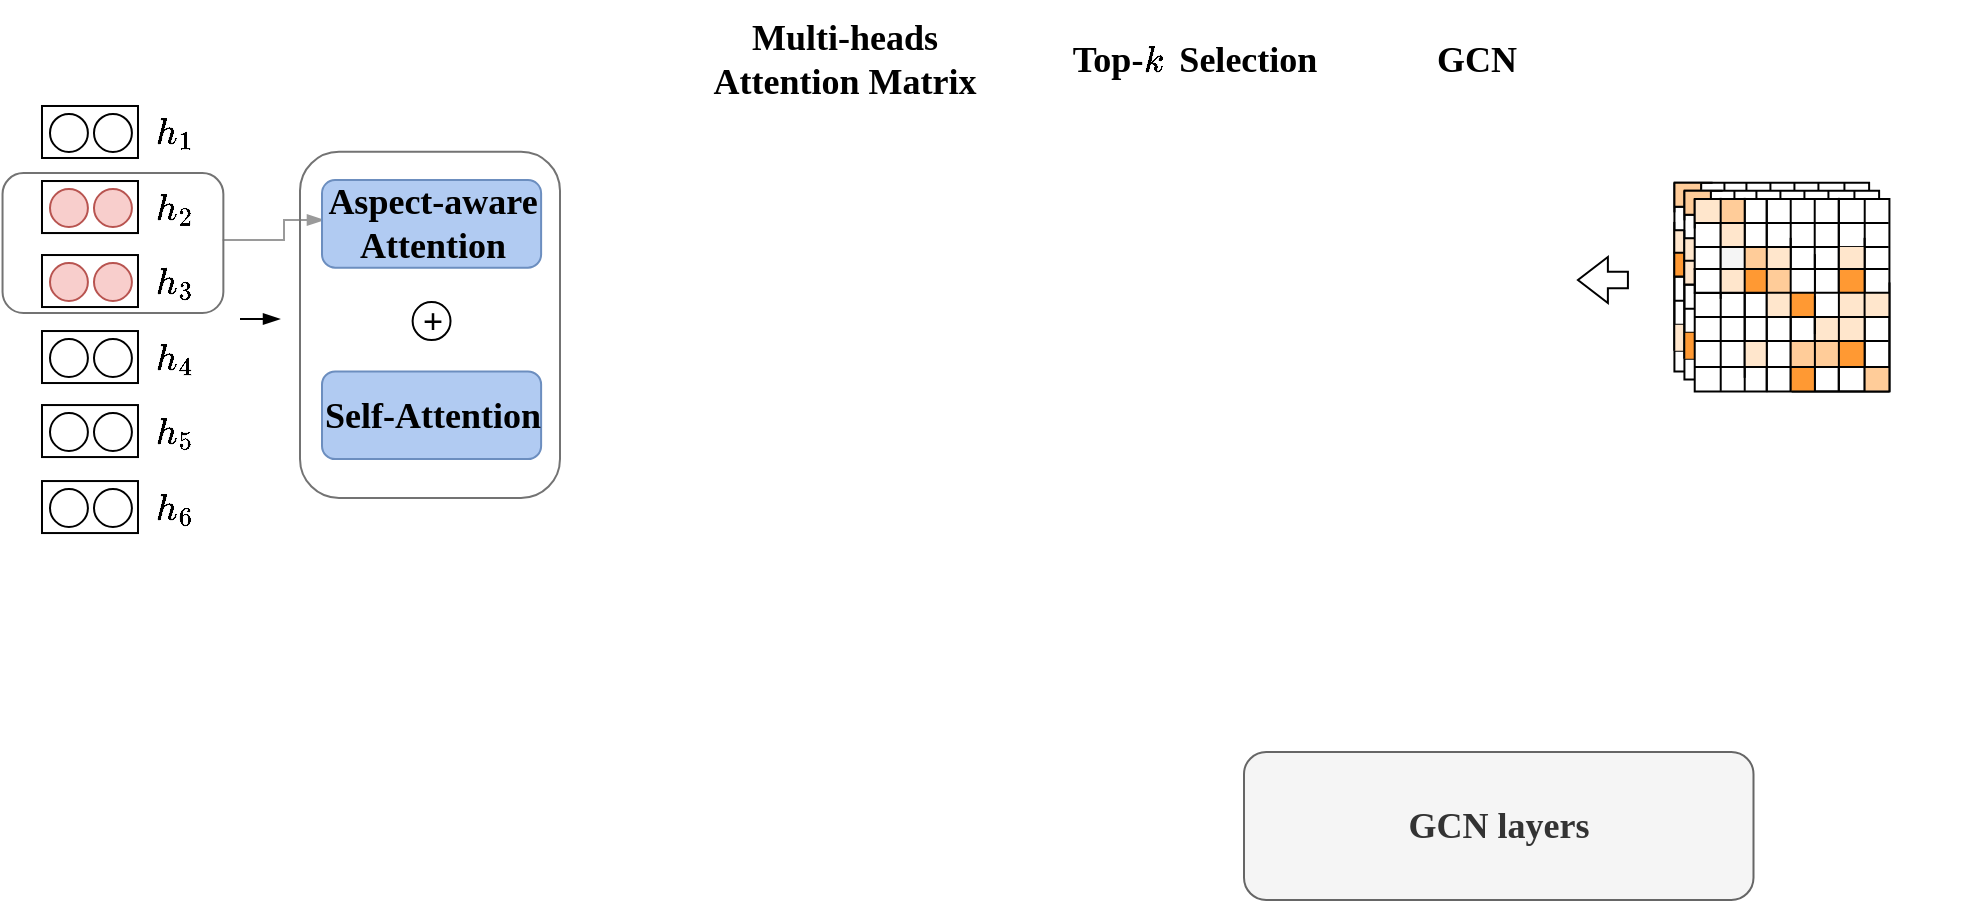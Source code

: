 <mxfile version="26.3.0">
  <diagram name="第 1 页" id="RTTNO_SVNwc2rrNWSTHs">
    <mxGraphModel dx="815" dy="1604" grid="1" gridSize="10" guides="1" tooltips="1" connect="1" arrows="1" fold="1" page="1" pageScale="1" pageWidth="827" pageHeight="1169" math="1" shadow="0">
      <root>
        <mxCell id="0" />
        <mxCell id="1" parent="0" />
        <mxCell id="D1OQs9bCTMTkSIJRtyUW-12" value="+" style="ellipse;aspect=fixed;shadow=0;rotation=0;html=1;fontStyle=1;fontFamily=Times New Roman;fontSize=18;" vertex="1" parent="1">
          <mxGeometry x="754.305" y="-658.955" width="18.957" height="18.957" as="geometry" />
        </mxCell>
        <mxCell id="D1OQs9bCTMTkSIJRtyUW-13" value="GCN layers" style="rounded=1;fillColor=#f5f5f5;strokeColor=#666666;fontSize=18;fontStyle=1;fontColor=#333333;html=1;fontFamily=Times New Roman;" vertex="1" parent="1">
          <mxGeometry x="1170" y="-434.01" width="254.75" height="74.01" as="geometry" />
        </mxCell>
        <mxCell id="D1OQs9bCTMTkSIJRtyUW-17" value="" style="group;html=1;fontSize=18;fontFamily=Times New Roman;" vertex="1" connectable="0" parent="1">
          <mxGeometry x="1384.98" y="-712.935" width="141.979" height="158.866" as="geometry" />
        </mxCell>
        <mxCell id="D1OQs9bCTMTkSIJRtyUW-18" value="" style="group;html=1;fontFamily=Times New Roman;fontSize=18;" vertex="1" connectable="0" parent="D1OQs9bCTMTkSIJRtyUW-17">
          <mxGeometry y="1.935" width="100" height="100" as="geometry" />
        </mxCell>
        <mxCell id="D1OQs9bCTMTkSIJRtyUW-19" value="" style="group;html=1;fontFamily=Times New Roman;fontSize=18;" vertex="1" connectable="0" parent="D1OQs9bCTMTkSIJRtyUW-18">
          <mxGeometry width="97.99" height="100" as="geometry" />
        </mxCell>
        <mxCell id="D1OQs9bCTMTkSIJRtyUW-20" value="" style="group;html=1;fontFamily=Times New Roman;fontSize=18;" vertex="1" connectable="0" parent="D1OQs9bCTMTkSIJRtyUW-19">
          <mxGeometry x="0.229" y="2.861" width="97.761" height="95.352" as="geometry" />
        </mxCell>
        <mxCell id="D1OQs9bCTMTkSIJRtyUW-21" value="" style="shape=table;startSize=0;container=1;collapsible=0;childLayout=tableLayout;fontSize=18;html=1;fontFamily=Times New Roman;" vertex="1" parent="D1OQs9bCTMTkSIJRtyUW-20">
          <mxGeometry y="-10.477" width="97.353" height="94.352" as="geometry" />
        </mxCell>
        <mxCell id="D1OQs9bCTMTkSIJRtyUW-22" value="" style="shape=tableRow;horizontal=0;startSize=0;swimlaneHead=0;swimlaneBody=0;strokeColor=inherit;top=0;left=0;bottom=0;right=0;collapsible=0;dropTarget=0;fillColor=none;points=[[0,0.5],[1,0.5]];portConstraint=eastwest;fontSize=18;html=1;fontFamily=Times New Roman;" vertex="1" parent="D1OQs9bCTMTkSIJRtyUW-21">
          <mxGeometry width="97.353" height="12" as="geometry" />
        </mxCell>
        <mxCell id="D1OQs9bCTMTkSIJRtyUW-23" value="" style="shape=partialRectangle;connectable=0;strokeColor=default;overflow=hidden;fillColor=#FFCC99;top=0;left=0;bottom=0;right=0;pointerEvents=1;fontSize=18;html=1;fontFamily=Times New Roman;" vertex="1" parent="D1OQs9bCTMTkSIJRtyUW-22">
          <mxGeometry width="13" height="12" as="geometry">
            <mxRectangle width="13" height="12" as="alternateBounds" />
          </mxGeometry>
        </mxCell>
        <mxCell id="D1OQs9bCTMTkSIJRtyUW-24" value="" style="shape=partialRectangle;connectable=0;strokeColor=inherit;overflow=hidden;fillColor=none;top=0;left=0;bottom=0;right=0;pointerEvents=1;fontSize=18;html=1;fontFamily=Times New Roman;" vertex="1" parent="D1OQs9bCTMTkSIJRtyUW-22">
          <mxGeometry x="13" width="12" height="12" as="geometry">
            <mxRectangle width="12" height="12" as="alternateBounds" />
          </mxGeometry>
        </mxCell>
        <mxCell id="D1OQs9bCTMTkSIJRtyUW-25" value="" style="shape=partialRectangle;connectable=0;strokeColor=inherit;overflow=hidden;fillColor=none;top=0;left=0;bottom=0;right=0;pointerEvents=1;fontSize=18;html=1;fontFamily=Times New Roman;" vertex="1" parent="D1OQs9bCTMTkSIJRtyUW-22">
          <mxGeometry x="25" width="11" height="12" as="geometry">
            <mxRectangle width="11" height="12" as="alternateBounds" />
          </mxGeometry>
        </mxCell>
        <mxCell id="D1OQs9bCTMTkSIJRtyUW-26" value="" style="shape=partialRectangle;connectable=0;strokeColor=inherit;overflow=hidden;fillColor=none;top=0;left=0;bottom=0;right=0;pointerEvents=1;fontSize=18;html=1;fontFamily=Times New Roman;" vertex="1" parent="D1OQs9bCTMTkSIJRtyUW-22">
          <mxGeometry x="36" width="12" height="12" as="geometry">
            <mxRectangle width="12" height="12" as="alternateBounds" />
          </mxGeometry>
        </mxCell>
        <mxCell id="D1OQs9bCTMTkSIJRtyUW-27" value="" style="shape=partialRectangle;connectable=0;strokeColor=inherit;overflow=hidden;fillColor=none;top=0;left=0;bottom=0;right=0;pointerEvents=1;fontSize=18;html=1;fontFamily=Times New Roman;" vertex="1" parent="D1OQs9bCTMTkSIJRtyUW-22">
          <mxGeometry x="48" width="12" height="12" as="geometry">
            <mxRectangle width="12" height="12" as="alternateBounds" />
          </mxGeometry>
        </mxCell>
        <mxCell id="D1OQs9bCTMTkSIJRtyUW-28" value="" style="shape=partialRectangle;connectable=0;strokeColor=inherit;overflow=hidden;fillColor=none;top=0;left=0;bottom=0;right=0;pointerEvents=1;fontSize=18;html=1;fontFamily=Times New Roman;" vertex="1" parent="D1OQs9bCTMTkSIJRtyUW-22">
          <mxGeometry x="60" width="12" height="12" as="geometry">
            <mxRectangle width="12" height="12" as="alternateBounds" />
          </mxGeometry>
        </mxCell>
        <mxCell id="D1OQs9bCTMTkSIJRtyUW-29" value="" style="shape=partialRectangle;connectable=0;strokeColor=inherit;overflow=hidden;fillColor=none;top=0;left=0;bottom=0;right=0;pointerEvents=1;fontSize=18;html=1;fontFamily=Times New Roman;" vertex="1" parent="D1OQs9bCTMTkSIJRtyUW-22">
          <mxGeometry x="72" width="13" height="12" as="geometry">
            <mxRectangle width="13" height="12" as="alternateBounds" />
          </mxGeometry>
        </mxCell>
        <mxCell id="D1OQs9bCTMTkSIJRtyUW-30" value="" style="shape=partialRectangle;connectable=0;strokeColor=inherit;overflow=hidden;fillColor=none;top=0;left=0;bottom=0;right=0;pointerEvents=1;fontSize=18;html=1;fontFamily=Times New Roman;" vertex="1" parent="D1OQs9bCTMTkSIJRtyUW-22">
          <mxGeometry x="85" width="12" height="12" as="geometry">
            <mxRectangle width="12" height="12" as="alternateBounds" />
          </mxGeometry>
        </mxCell>
        <mxCell id="D1OQs9bCTMTkSIJRtyUW-31" value="" style="shape=tableRow;horizontal=0;startSize=0;swimlaneHead=0;swimlaneBody=0;strokeColor=inherit;top=0;left=0;bottom=0;right=0;collapsible=0;dropTarget=0;fillColor=none;points=[[0,0.5],[1,0.5]];portConstraint=eastwest;fontSize=18;html=1;fontFamily=Times New Roman;" vertex="1" parent="D1OQs9bCTMTkSIJRtyUW-21">
          <mxGeometry y="12" width="97.353" height="12" as="geometry" />
        </mxCell>
        <mxCell id="D1OQs9bCTMTkSIJRtyUW-32" value="" style="shape=partialRectangle;connectable=0;strokeColor=inherit;overflow=hidden;fillColor=none;top=0;left=0;bottom=0;right=0;pointerEvents=1;fontSize=18;html=1;fontFamily=Times New Roman;" vertex="1" parent="D1OQs9bCTMTkSIJRtyUW-31">
          <mxGeometry width="13" height="12" as="geometry">
            <mxRectangle width="13" height="12" as="alternateBounds" />
          </mxGeometry>
        </mxCell>
        <mxCell id="D1OQs9bCTMTkSIJRtyUW-33" value="" style="shape=partialRectangle;connectable=0;strokeColor=default;overflow=hidden;fillColor=#DBDBDB;top=0;left=0;bottom=0;right=0;pointerEvents=1;fontSize=18;html=1;fontFamily=Times New Roman;" vertex="1" parent="D1OQs9bCTMTkSIJRtyUW-31">
          <mxGeometry x="13" width="12" height="12" as="geometry">
            <mxRectangle width="12" height="12" as="alternateBounds" />
          </mxGeometry>
        </mxCell>
        <mxCell id="D1OQs9bCTMTkSIJRtyUW-34" value="" style="shape=partialRectangle;connectable=0;strokeColor=inherit;overflow=hidden;fillColor=none;top=0;left=0;bottom=0;right=0;pointerEvents=1;fontSize=18;html=1;fontFamily=Times New Roman;" vertex="1" parent="D1OQs9bCTMTkSIJRtyUW-31">
          <mxGeometry x="25" width="11" height="12" as="geometry">
            <mxRectangle width="11" height="12" as="alternateBounds" />
          </mxGeometry>
        </mxCell>
        <mxCell id="D1OQs9bCTMTkSIJRtyUW-35" value="" style="shape=partialRectangle;connectable=0;strokeColor=inherit;overflow=hidden;fillColor=none;top=0;left=0;bottom=0;right=0;pointerEvents=1;fontSize=18;html=1;fontFamily=Times New Roman;" vertex="1" parent="D1OQs9bCTMTkSIJRtyUW-31">
          <mxGeometry x="36" width="12" height="12" as="geometry">
            <mxRectangle width="12" height="12" as="alternateBounds" />
          </mxGeometry>
        </mxCell>
        <mxCell id="D1OQs9bCTMTkSIJRtyUW-36" value="" style="shape=partialRectangle;connectable=0;strokeColor=inherit;overflow=hidden;fillColor=none;top=0;left=0;bottom=0;right=0;pointerEvents=1;fontSize=18;html=1;fontFamily=Times New Roman;" vertex="1" parent="D1OQs9bCTMTkSIJRtyUW-31">
          <mxGeometry x="48" width="12" height="12" as="geometry">
            <mxRectangle width="12" height="12" as="alternateBounds" />
          </mxGeometry>
        </mxCell>
        <mxCell id="D1OQs9bCTMTkSIJRtyUW-37" value="" style="shape=partialRectangle;connectable=0;strokeColor=inherit;overflow=hidden;fillColor=none;top=0;left=0;bottom=0;right=0;pointerEvents=1;fontSize=18;html=1;fontFamily=Times New Roman;" vertex="1" parent="D1OQs9bCTMTkSIJRtyUW-31">
          <mxGeometry x="60" width="12" height="12" as="geometry">
            <mxRectangle width="12" height="12" as="alternateBounds" />
          </mxGeometry>
        </mxCell>
        <mxCell id="D1OQs9bCTMTkSIJRtyUW-38" value="" style="shape=partialRectangle;connectable=0;strokeColor=inherit;overflow=hidden;fillColor=none;top=0;left=0;bottom=0;right=0;pointerEvents=1;fontSize=18;html=1;fontFamily=Times New Roman;" vertex="1" parent="D1OQs9bCTMTkSIJRtyUW-31">
          <mxGeometry x="72" width="13" height="12" as="geometry">
            <mxRectangle width="13" height="12" as="alternateBounds" />
          </mxGeometry>
        </mxCell>
        <mxCell id="D1OQs9bCTMTkSIJRtyUW-39" value="" style="shape=partialRectangle;connectable=0;strokeColor=inherit;overflow=hidden;fillColor=none;top=0;left=0;bottom=0;right=0;pointerEvents=1;fontSize=18;html=1;fontFamily=Times New Roman;" vertex="1" parent="D1OQs9bCTMTkSIJRtyUW-31">
          <mxGeometry x="85" width="12" height="12" as="geometry">
            <mxRectangle width="12" height="12" as="alternateBounds" />
          </mxGeometry>
        </mxCell>
        <mxCell id="D1OQs9bCTMTkSIJRtyUW-40" value="" style="shape=tableRow;horizontal=0;startSize=0;swimlaneHead=0;swimlaneBody=0;strokeColor=inherit;top=0;left=0;bottom=0;right=0;collapsible=0;dropTarget=0;fillColor=none;points=[[0,0.5],[1,0.5]];portConstraint=eastwest;fontSize=18;html=1;fontFamily=Times New Roman;" vertex="1" parent="D1OQs9bCTMTkSIJRtyUW-21">
          <mxGeometry y="24" width="97.353" height="11" as="geometry" />
        </mxCell>
        <mxCell id="D1OQs9bCTMTkSIJRtyUW-41" value="" style="shape=partialRectangle;connectable=0;strokeColor=inherit;overflow=hidden;fillColor=#FFE6CC;top=0;left=0;bottom=0;right=0;pointerEvents=1;fontSize=18;html=1;fontFamily=Times New Roman;" vertex="1" parent="D1OQs9bCTMTkSIJRtyUW-40">
          <mxGeometry width="13" height="11" as="geometry">
            <mxRectangle width="13" height="11" as="alternateBounds" />
          </mxGeometry>
        </mxCell>
        <mxCell id="D1OQs9bCTMTkSIJRtyUW-42" value="" style="shape=partialRectangle;connectable=0;strokeColor=inherit;overflow=hidden;fillColor=none;top=0;left=0;bottom=0;right=0;pointerEvents=1;fontSize=18;html=1;fontFamily=Times New Roman;" vertex="1" parent="D1OQs9bCTMTkSIJRtyUW-40">
          <mxGeometry x="13" width="12" height="11" as="geometry">
            <mxRectangle width="12" height="11" as="alternateBounds" />
          </mxGeometry>
        </mxCell>
        <mxCell id="D1OQs9bCTMTkSIJRtyUW-43" value="" style="shape=partialRectangle;connectable=0;strokeColor=#b85450;overflow=hidden;fillColor=#DBDBDB;top=0;left=0;bottom=0;right=0;pointerEvents=1;fontSize=18;html=1;fontFamily=Times New Roman;" vertex="1" parent="D1OQs9bCTMTkSIJRtyUW-40">
          <mxGeometry x="25" width="11" height="11" as="geometry">
            <mxRectangle width="11" height="11" as="alternateBounds" />
          </mxGeometry>
        </mxCell>
        <mxCell id="D1OQs9bCTMTkSIJRtyUW-44" value="" style="shape=partialRectangle;connectable=0;strokeColor=#b85450;overflow=hidden;fillColor=#DBDBDB;top=0;left=0;bottom=0;right=0;pointerEvents=1;fontSize=18;html=1;fontFamily=Times New Roman;" vertex="1" parent="D1OQs9bCTMTkSIJRtyUW-40">
          <mxGeometry x="36" width="12" height="11" as="geometry">
            <mxRectangle width="12" height="11" as="alternateBounds" />
          </mxGeometry>
        </mxCell>
        <mxCell id="D1OQs9bCTMTkSIJRtyUW-45" value="" style="shape=partialRectangle;connectable=0;strokeColor=inherit;overflow=hidden;fillColor=none;top=0;left=0;bottom=0;right=0;pointerEvents=1;fontSize=18;html=1;fontFamily=Times New Roman;" vertex="1" parent="D1OQs9bCTMTkSIJRtyUW-40">
          <mxGeometry x="48" width="12" height="11" as="geometry">
            <mxRectangle width="12" height="11" as="alternateBounds" />
          </mxGeometry>
        </mxCell>
        <mxCell id="D1OQs9bCTMTkSIJRtyUW-46" value="" style="shape=partialRectangle;connectable=0;strokeColor=inherit;overflow=hidden;fillColor=none;top=0;left=0;bottom=0;right=0;pointerEvents=1;fontSize=18;html=1;fontFamily=Times New Roman;" vertex="1" parent="D1OQs9bCTMTkSIJRtyUW-40">
          <mxGeometry x="60" width="12" height="11" as="geometry">
            <mxRectangle width="12" height="11" as="alternateBounds" />
          </mxGeometry>
        </mxCell>
        <mxCell id="D1OQs9bCTMTkSIJRtyUW-47" value="" style="shape=partialRectangle;connectable=0;strokeColor=inherit;overflow=hidden;fillColor=none;top=0;left=0;bottom=0;right=0;pointerEvents=1;fontSize=18;html=1;fontFamily=Times New Roman;" vertex="1" parent="D1OQs9bCTMTkSIJRtyUW-40">
          <mxGeometry x="72" width="13" height="11" as="geometry">
            <mxRectangle width="13" height="11" as="alternateBounds" />
          </mxGeometry>
        </mxCell>
        <mxCell id="D1OQs9bCTMTkSIJRtyUW-48" value="" style="shape=partialRectangle;connectable=0;strokeColor=inherit;overflow=hidden;fillColor=none;top=0;left=0;bottom=0;right=0;pointerEvents=1;fontSize=18;html=1;fontFamily=Times New Roman;" vertex="1" parent="D1OQs9bCTMTkSIJRtyUW-40">
          <mxGeometry x="85" width="12" height="11" as="geometry">
            <mxRectangle width="12" height="11" as="alternateBounds" />
          </mxGeometry>
        </mxCell>
        <mxCell id="D1OQs9bCTMTkSIJRtyUW-49" value="" style="shape=tableRow;horizontal=0;startSize=0;swimlaneHead=0;swimlaneBody=0;strokeColor=inherit;top=0;left=0;bottom=0;right=0;collapsible=0;dropTarget=0;fillColor=none;points=[[0,0.5],[1,0.5]];portConstraint=eastwest;fontSize=18;html=1;fontFamily=Times New Roman;" vertex="1" parent="D1OQs9bCTMTkSIJRtyUW-21">
          <mxGeometry y="35" width="97.353" height="12" as="geometry" />
        </mxCell>
        <mxCell id="D1OQs9bCTMTkSIJRtyUW-50" value="" style="shape=partialRectangle;connectable=0;strokeColor=#b85450;overflow=hidden;fillColor=#FF9933;top=0;left=0;bottom=0;right=0;pointerEvents=1;fontSize=18;html=1;fontFamily=Times New Roman;" vertex="1" parent="D1OQs9bCTMTkSIJRtyUW-49">
          <mxGeometry width="13" height="12" as="geometry">
            <mxRectangle width="13" height="12" as="alternateBounds" />
          </mxGeometry>
        </mxCell>
        <mxCell id="D1OQs9bCTMTkSIJRtyUW-51" value="" style="shape=partialRectangle;connectable=0;strokeColor=#b85450;overflow=hidden;fillColor=#DBDBDB;top=0;left=0;bottom=0;right=0;pointerEvents=1;fontSize=18;html=1;fontFamily=Times New Roman;" vertex="1" parent="D1OQs9bCTMTkSIJRtyUW-49">
          <mxGeometry x="13" width="12" height="12" as="geometry">
            <mxRectangle width="12" height="12" as="alternateBounds" />
          </mxGeometry>
        </mxCell>
        <mxCell id="D1OQs9bCTMTkSIJRtyUW-52" value="" style="shape=partialRectangle;connectable=0;strokeColor=#b85450;overflow=hidden;fillColor=#DBDBDB;top=0;left=0;bottom=0;right=0;pointerEvents=1;fontSize=18;html=1;fontFamily=Times New Roman;" vertex="1" parent="D1OQs9bCTMTkSIJRtyUW-49">
          <mxGeometry x="25" width="11" height="12" as="geometry">
            <mxRectangle width="11" height="12" as="alternateBounds" />
          </mxGeometry>
        </mxCell>
        <mxCell id="D1OQs9bCTMTkSIJRtyUW-53" value="" style="shape=partialRectangle;connectable=0;strokeColor=#b85450;overflow=hidden;fillColor=#DBDBDB;top=0;left=0;bottom=0;right=0;pointerEvents=1;fontSize=18;html=1;fontFamily=Times New Roman;" vertex="1" parent="D1OQs9bCTMTkSIJRtyUW-49">
          <mxGeometry x="36" width="12" height="12" as="geometry">
            <mxRectangle width="12" height="12" as="alternateBounds" />
          </mxGeometry>
        </mxCell>
        <mxCell id="D1OQs9bCTMTkSIJRtyUW-54" value="" style="shape=partialRectangle;connectable=0;strokeColor=#b85450;overflow=hidden;fillColor=#DBDBDB;top=0;left=0;bottom=0;right=0;pointerEvents=1;fontSize=18;html=1;fontFamily=Times New Roman;" vertex="1" parent="D1OQs9bCTMTkSIJRtyUW-49">
          <mxGeometry x="48" width="12" height="12" as="geometry">
            <mxRectangle width="12" height="12" as="alternateBounds" />
          </mxGeometry>
        </mxCell>
        <mxCell id="D1OQs9bCTMTkSIJRtyUW-55" value="" style="shape=partialRectangle;connectable=0;strokeColor=inherit;overflow=hidden;fillColor=none;top=0;left=0;bottom=0;right=0;pointerEvents=1;fontSize=18;html=1;fontFamily=Times New Roman;" vertex="1" parent="D1OQs9bCTMTkSIJRtyUW-49">
          <mxGeometry x="60" width="12" height="12" as="geometry">
            <mxRectangle width="12" height="12" as="alternateBounds" />
          </mxGeometry>
        </mxCell>
        <mxCell id="D1OQs9bCTMTkSIJRtyUW-56" value="" style="shape=partialRectangle;connectable=0;strokeColor=inherit;overflow=hidden;fillColor=none;top=0;left=0;bottom=0;right=0;pointerEvents=1;fontSize=18;html=1;fontFamily=Times New Roman;" vertex="1" parent="D1OQs9bCTMTkSIJRtyUW-49">
          <mxGeometry x="72" width="13" height="12" as="geometry">
            <mxRectangle width="13" height="12" as="alternateBounds" />
          </mxGeometry>
        </mxCell>
        <mxCell id="D1OQs9bCTMTkSIJRtyUW-57" value="" style="shape=partialRectangle;connectable=0;strokeColor=inherit;overflow=hidden;fillColor=none;top=0;left=0;bottom=0;right=0;pointerEvents=1;fontSize=18;html=1;fontFamily=Times New Roman;" vertex="1" parent="D1OQs9bCTMTkSIJRtyUW-49">
          <mxGeometry x="85" width="12" height="12" as="geometry">
            <mxRectangle width="12" height="12" as="alternateBounds" />
          </mxGeometry>
        </mxCell>
        <mxCell id="D1OQs9bCTMTkSIJRtyUW-58" value="" style="shape=tableRow;horizontal=0;startSize=0;swimlaneHead=0;swimlaneBody=0;strokeColor=inherit;top=0;left=0;bottom=0;right=0;collapsible=0;dropTarget=0;fillColor=none;points=[[0,0.5],[1,0.5]];portConstraint=eastwest;fontSize=18;html=1;fontFamily=Times New Roman;" vertex="1" parent="D1OQs9bCTMTkSIJRtyUW-21">
          <mxGeometry y="47" width="97.353" height="12" as="geometry" />
        </mxCell>
        <mxCell id="D1OQs9bCTMTkSIJRtyUW-59" value="" style="shape=partialRectangle;connectable=0;strokeColor=inherit;overflow=hidden;fillColor=none;top=0;left=0;bottom=0;right=0;pointerEvents=1;fontSize=18;html=1;fontFamily=Times New Roman;" vertex="1" parent="D1OQs9bCTMTkSIJRtyUW-58">
          <mxGeometry width="13" height="12" as="geometry">
            <mxRectangle width="13" height="12" as="alternateBounds" />
          </mxGeometry>
        </mxCell>
        <mxCell id="D1OQs9bCTMTkSIJRtyUW-60" value="" style="shape=partialRectangle;connectable=0;strokeColor=inherit;overflow=hidden;fillColor=none;top=0;left=0;bottom=0;right=0;pointerEvents=1;fontSize=18;html=1;fontFamily=Times New Roman;" vertex="1" parent="D1OQs9bCTMTkSIJRtyUW-58">
          <mxGeometry x="13" width="12" height="12" as="geometry">
            <mxRectangle width="12" height="12" as="alternateBounds" />
          </mxGeometry>
        </mxCell>
        <mxCell id="D1OQs9bCTMTkSIJRtyUW-61" value="" style="shape=partialRectangle;connectable=0;strokeColor=inherit;overflow=hidden;fillColor=none;top=0;left=0;bottom=0;right=0;pointerEvents=1;fontSize=18;html=1;fontFamily=Times New Roman;" vertex="1" parent="D1OQs9bCTMTkSIJRtyUW-58">
          <mxGeometry x="25" width="11" height="12" as="geometry">
            <mxRectangle width="11" height="12" as="alternateBounds" />
          </mxGeometry>
        </mxCell>
        <mxCell id="D1OQs9bCTMTkSIJRtyUW-62" value="" style="shape=partialRectangle;connectable=0;strokeColor=inherit;overflow=hidden;fillColor=#DBDBDB;top=0;left=0;bottom=0;right=0;pointerEvents=1;fontSize=18;html=1;fontFamily=Times New Roman;" vertex="1" parent="D1OQs9bCTMTkSIJRtyUW-58">
          <mxGeometry x="36" width="12" height="12" as="geometry">
            <mxRectangle width="12" height="12" as="alternateBounds" />
          </mxGeometry>
        </mxCell>
        <mxCell id="D1OQs9bCTMTkSIJRtyUW-63" value="" style="shape=partialRectangle;connectable=0;strokeColor=default;overflow=hidden;fillColor=#DBDBDB;top=0;left=0;bottom=0;right=0;pointerEvents=1;fontSize=18;html=1;fontFamily=Times New Roman;" vertex="1" parent="D1OQs9bCTMTkSIJRtyUW-58">
          <mxGeometry x="48" width="12" height="12" as="geometry">
            <mxRectangle width="12" height="12" as="alternateBounds" />
          </mxGeometry>
        </mxCell>
        <mxCell id="D1OQs9bCTMTkSIJRtyUW-64" value="" style="shape=partialRectangle;connectable=0;strokeColor=inherit;overflow=hidden;fillColor=none;top=0;left=0;bottom=0;right=0;pointerEvents=1;fontSize=18;html=1;fontFamily=Times New Roman;" vertex="1" parent="D1OQs9bCTMTkSIJRtyUW-58">
          <mxGeometry x="60" width="12" height="12" as="geometry">
            <mxRectangle width="12" height="12" as="alternateBounds" />
          </mxGeometry>
        </mxCell>
        <mxCell id="D1OQs9bCTMTkSIJRtyUW-65" value="" style="shape=partialRectangle;connectable=0;strokeColor=inherit;overflow=hidden;fillColor=#DBDBDB;top=0;left=0;bottom=0;right=0;pointerEvents=1;fontSize=18;strokeWidth=3;html=1;fontFamily=Times New Roman;" vertex="1" parent="D1OQs9bCTMTkSIJRtyUW-58">
          <mxGeometry x="72" width="13" height="12" as="geometry">
            <mxRectangle width="13" height="12" as="alternateBounds" />
          </mxGeometry>
        </mxCell>
        <mxCell id="D1OQs9bCTMTkSIJRtyUW-66" value="" style="shape=partialRectangle;connectable=0;strokeColor=inherit;overflow=hidden;fillColor=#DBDBDB;top=0;left=0;bottom=0;right=0;pointerEvents=1;fontSize=18;html=1;fontFamily=Times New Roman;" vertex="1" parent="D1OQs9bCTMTkSIJRtyUW-58">
          <mxGeometry x="85" width="12" height="12" as="geometry">
            <mxRectangle width="12" height="12" as="alternateBounds" />
          </mxGeometry>
        </mxCell>
        <mxCell id="D1OQs9bCTMTkSIJRtyUW-67" value="" style="shape=tableRow;horizontal=0;startSize=0;swimlaneHead=0;swimlaneBody=0;strokeColor=inherit;top=0;left=0;bottom=0;right=0;collapsible=0;dropTarget=0;fillColor=none;points=[[0,0.5],[1,0.5]];portConstraint=eastwest;fontSize=18;html=1;fontFamily=Times New Roman;" vertex="1" parent="D1OQs9bCTMTkSIJRtyUW-21">
          <mxGeometry y="59" width="97.353" height="12" as="geometry" />
        </mxCell>
        <mxCell id="D1OQs9bCTMTkSIJRtyUW-68" value="" style="shape=partialRectangle;connectable=0;strokeColor=inherit;overflow=hidden;fillColor=none;top=0;left=0;bottom=0;right=0;pointerEvents=1;fontSize=18;html=1;fontFamily=Times New Roman;" vertex="1" parent="D1OQs9bCTMTkSIJRtyUW-67">
          <mxGeometry width="13" height="12" as="geometry">
            <mxRectangle width="13" height="12" as="alternateBounds" />
          </mxGeometry>
        </mxCell>
        <mxCell id="D1OQs9bCTMTkSIJRtyUW-69" value="" style="shape=partialRectangle;connectable=0;strokeColor=inherit;overflow=hidden;fillColor=none;top=0;left=0;bottom=0;right=0;pointerEvents=1;fontSize=18;html=1;fontFamily=Times New Roman;" vertex="1" parent="D1OQs9bCTMTkSIJRtyUW-67">
          <mxGeometry x="13" width="12" height="12" as="geometry">
            <mxRectangle width="12" height="12" as="alternateBounds" />
          </mxGeometry>
        </mxCell>
        <mxCell id="D1OQs9bCTMTkSIJRtyUW-70" value="" style="shape=partialRectangle;connectable=0;strokeColor=inherit;overflow=hidden;fillColor=none;top=0;left=0;bottom=0;right=0;pointerEvents=1;fontSize=18;html=1;fontFamily=Times New Roman;" vertex="1" parent="D1OQs9bCTMTkSIJRtyUW-67">
          <mxGeometry x="25" width="11" height="12" as="geometry">
            <mxRectangle width="11" height="12" as="alternateBounds" />
          </mxGeometry>
        </mxCell>
        <mxCell id="D1OQs9bCTMTkSIJRtyUW-71" value="" style="shape=partialRectangle;connectable=0;strokeColor=inherit;overflow=hidden;fillColor=none;top=0;left=0;bottom=0;right=0;pointerEvents=1;fontSize=18;html=1;fontFamily=Times New Roman;" vertex="1" parent="D1OQs9bCTMTkSIJRtyUW-67">
          <mxGeometry x="36" width="12" height="12" as="geometry">
            <mxRectangle width="12" height="12" as="alternateBounds" />
          </mxGeometry>
        </mxCell>
        <mxCell id="D1OQs9bCTMTkSIJRtyUW-72" value="" style="shape=partialRectangle;connectable=0;strokeColor=inherit;overflow=hidden;fillColor=none;top=0;left=0;bottom=0;right=0;pointerEvents=1;fontSize=18;html=1;fontFamily=Times New Roman;" vertex="1" parent="D1OQs9bCTMTkSIJRtyUW-67">
          <mxGeometry x="48" width="12" height="12" as="geometry">
            <mxRectangle width="12" height="12" as="alternateBounds" />
          </mxGeometry>
        </mxCell>
        <mxCell id="D1OQs9bCTMTkSIJRtyUW-73" value="" style="shape=partialRectangle;connectable=0;strokeColor=default;overflow=hidden;fillColor=#DBDBDB;top=0;left=0;bottom=0;right=0;pointerEvents=1;fontSize=18;perimeterSpacing=1;strokeWidth=3;html=1;fontFamily=Times New Roman;" vertex="1" parent="D1OQs9bCTMTkSIJRtyUW-67">
          <mxGeometry x="60" width="12" height="12" as="geometry">
            <mxRectangle width="12" height="12" as="alternateBounds" />
          </mxGeometry>
        </mxCell>
        <mxCell id="D1OQs9bCTMTkSIJRtyUW-74" value="" style="shape=partialRectangle;connectable=0;strokeColor=default;overflow=hidden;fillColor=#DBDBDB;top=0;left=0;bottom=0;right=0;pointerEvents=1;fontSize=18;shadow=0;dashed=1;dashPattern=1 2;gradientColor=none;html=1;fontFamily=Times New Roman;" vertex="1" parent="D1OQs9bCTMTkSIJRtyUW-67">
          <mxGeometry x="72" width="13" height="12" as="geometry">
            <mxRectangle width="13" height="12" as="alternateBounds" />
          </mxGeometry>
        </mxCell>
        <mxCell id="D1OQs9bCTMTkSIJRtyUW-75" value="" style="shape=partialRectangle;connectable=0;strokeColor=inherit;overflow=hidden;fillColor=none;top=0;left=0;bottom=0;right=0;pointerEvents=1;fontSize=18;html=1;fontFamily=Times New Roman;" vertex="1" parent="D1OQs9bCTMTkSIJRtyUW-67">
          <mxGeometry x="85" width="12" height="12" as="geometry">
            <mxRectangle width="12" height="12" as="alternateBounds" />
          </mxGeometry>
        </mxCell>
        <mxCell id="D1OQs9bCTMTkSIJRtyUW-76" value="" style="shape=tableRow;horizontal=0;startSize=0;swimlaneHead=0;swimlaneBody=0;strokeColor=inherit;top=0;left=0;bottom=0;right=0;collapsible=0;dropTarget=0;fillColor=none;points=[[0,0.5],[1,0.5]];portConstraint=eastwest;fontSize=18;html=1;fontFamily=Times New Roman;" vertex="1" parent="D1OQs9bCTMTkSIJRtyUW-21">
          <mxGeometry y="71" width="97.353" height="13" as="geometry" />
        </mxCell>
        <mxCell id="D1OQs9bCTMTkSIJRtyUW-77" value="" style="shape=partialRectangle;connectable=0;strokeColor=inherit;overflow=hidden;fillColor=#FFE6CC;top=0;left=0;bottom=0;right=0;pointerEvents=1;fontSize=18;html=1;fontFamily=Times New Roman;" vertex="1" parent="D1OQs9bCTMTkSIJRtyUW-76">
          <mxGeometry width="13" height="13" as="geometry">
            <mxRectangle width="13" height="13" as="alternateBounds" />
          </mxGeometry>
        </mxCell>
        <mxCell id="D1OQs9bCTMTkSIJRtyUW-78" value="" style="shape=partialRectangle;connectable=0;strokeColor=inherit;overflow=hidden;fillColor=none;top=0;left=0;bottom=0;right=0;pointerEvents=1;fontSize=18;html=1;fontFamily=Times New Roman;" vertex="1" parent="D1OQs9bCTMTkSIJRtyUW-76">
          <mxGeometry x="13" width="12" height="13" as="geometry">
            <mxRectangle width="12" height="13" as="alternateBounds" />
          </mxGeometry>
        </mxCell>
        <mxCell id="D1OQs9bCTMTkSIJRtyUW-79" value="" style="shape=partialRectangle;connectable=0;strokeColor=inherit;overflow=hidden;fillColor=none;top=0;left=0;bottom=0;right=0;pointerEvents=1;fontSize=18;html=1;fontFamily=Times New Roman;" vertex="1" parent="D1OQs9bCTMTkSIJRtyUW-76">
          <mxGeometry x="25" width="11" height="13" as="geometry">
            <mxRectangle width="11" height="13" as="alternateBounds" />
          </mxGeometry>
        </mxCell>
        <mxCell id="D1OQs9bCTMTkSIJRtyUW-80" value="" style="shape=partialRectangle;connectable=0;strokeColor=inherit;overflow=hidden;fillColor=none;top=0;left=0;bottom=0;right=0;pointerEvents=1;fontSize=18;html=1;fontFamily=Times New Roman;" vertex="1" parent="D1OQs9bCTMTkSIJRtyUW-76">
          <mxGeometry x="36" width="12" height="13" as="geometry">
            <mxRectangle width="12" height="13" as="alternateBounds" />
          </mxGeometry>
        </mxCell>
        <mxCell id="D1OQs9bCTMTkSIJRtyUW-81" value="" style="shape=partialRectangle;connectable=0;strokeColor=inherit;overflow=hidden;fillColor=#DBDBDB;top=0;left=0;bottom=0;right=0;pointerEvents=1;fontSize=18;html=1;fontFamily=Times New Roman;" vertex="1" parent="D1OQs9bCTMTkSIJRtyUW-76">
          <mxGeometry x="48" width="12" height="13" as="geometry">
            <mxRectangle width="12" height="13" as="alternateBounds" />
          </mxGeometry>
        </mxCell>
        <mxCell id="D1OQs9bCTMTkSIJRtyUW-82" value="" style="shape=partialRectangle;connectable=0;strokeColor=inherit;overflow=hidden;fillColor=#DBDBDB;top=0;left=0;bottom=0;right=0;pointerEvents=1;fontSize=18;html=1;fontFamily=Times New Roman;" vertex="1" parent="D1OQs9bCTMTkSIJRtyUW-76">
          <mxGeometry x="60" width="12" height="13" as="geometry">
            <mxRectangle width="12" height="13" as="alternateBounds" />
          </mxGeometry>
        </mxCell>
        <mxCell id="D1OQs9bCTMTkSIJRtyUW-83" value="" style="shape=partialRectangle;connectable=0;strokeColor=default;overflow=hidden;fillColor=#DBDBDB;top=0;left=0;bottom=0;right=0;pointerEvents=1;fontSize=18;html=1;fontFamily=Times New Roman;" vertex="1" parent="D1OQs9bCTMTkSIJRtyUW-76">
          <mxGeometry x="72" width="13" height="13" as="geometry">
            <mxRectangle width="13" height="13" as="alternateBounds" />
          </mxGeometry>
        </mxCell>
        <mxCell id="D1OQs9bCTMTkSIJRtyUW-84" value="" style="shape=partialRectangle;connectable=0;strokeColor=inherit;overflow=hidden;fillColor=none;top=0;left=0;bottom=0;right=0;pointerEvents=1;fontSize=18;html=1;fontFamily=Times New Roman;" vertex="1" parent="D1OQs9bCTMTkSIJRtyUW-76">
          <mxGeometry x="85" width="12" height="13" as="geometry">
            <mxRectangle width="12" height="13" as="alternateBounds" />
          </mxGeometry>
        </mxCell>
        <mxCell id="D1OQs9bCTMTkSIJRtyUW-85" value="" style="shape=tableRow;horizontal=0;startSize=0;swimlaneHead=0;swimlaneBody=0;strokeColor=inherit;top=0;left=0;bottom=0;right=0;collapsible=0;dropTarget=0;fillColor=none;points=[[0,0.5],[1,0.5]];portConstraint=eastwest;fontSize=18;html=1;fontFamily=Times New Roman;" vertex="1" parent="D1OQs9bCTMTkSIJRtyUW-21">
          <mxGeometry y="84" width="97.353" height="10" as="geometry" />
        </mxCell>
        <mxCell id="D1OQs9bCTMTkSIJRtyUW-86" value="" style="shape=partialRectangle;connectable=0;strokeColor=inherit;overflow=hidden;fillColor=none;top=0;left=0;bottom=0;right=0;pointerEvents=1;fontSize=18;html=1;fontFamily=Times New Roman;" vertex="1" parent="D1OQs9bCTMTkSIJRtyUW-85">
          <mxGeometry width="13" height="10" as="geometry">
            <mxRectangle width="13" height="10" as="alternateBounds" />
          </mxGeometry>
        </mxCell>
        <mxCell id="D1OQs9bCTMTkSIJRtyUW-87" value="" style="shape=partialRectangle;connectable=0;strokeColor=inherit;overflow=hidden;fillColor=none;top=0;left=0;bottom=0;right=0;pointerEvents=1;fontSize=18;html=1;fontFamily=Times New Roman;" vertex="1" parent="D1OQs9bCTMTkSIJRtyUW-85">
          <mxGeometry x="13" width="12" height="10" as="geometry">
            <mxRectangle width="12" height="10" as="alternateBounds" />
          </mxGeometry>
        </mxCell>
        <mxCell id="D1OQs9bCTMTkSIJRtyUW-88" value="" style="shape=partialRectangle;connectable=0;strokeColor=inherit;overflow=hidden;fillColor=none;top=0;left=0;bottom=0;right=0;pointerEvents=1;fontSize=18;html=1;fontFamily=Times New Roman;" vertex="1" parent="D1OQs9bCTMTkSIJRtyUW-85">
          <mxGeometry x="25" width="11" height="10" as="geometry">
            <mxRectangle width="11" height="10" as="alternateBounds" />
          </mxGeometry>
        </mxCell>
        <mxCell id="D1OQs9bCTMTkSIJRtyUW-89" value="" style="shape=partialRectangle;connectable=0;strokeColor=inherit;overflow=hidden;fillColor=none;top=0;left=0;bottom=0;right=0;pointerEvents=1;fontSize=18;html=1;fontFamily=Times New Roman;" vertex="1" parent="D1OQs9bCTMTkSIJRtyUW-85">
          <mxGeometry x="36" width="12" height="10" as="geometry">
            <mxRectangle width="12" height="10" as="alternateBounds" />
          </mxGeometry>
        </mxCell>
        <mxCell id="D1OQs9bCTMTkSIJRtyUW-90" value="" style="shape=partialRectangle;connectable=0;strokeColor=inherit;overflow=hidden;fillColor=#DBDBDB;top=0;left=0;bottom=0;right=0;pointerEvents=1;fontSize=18;html=1;fontFamily=Times New Roman;" vertex="1" parent="D1OQs9bCTMTkSIJRtyUW-85">
          <mxGeometry x="48" width="12" height="10" as="geometry">
            <mxRectangle width="12" height="10" as="alternateBounds" />
          </mxGeometry>
        </mxCell>
        <mxCell id="D1OQs9bCTMTkSIJRtyUW-91" value="" style="shape=partialRectangle;connectable=0;strokeColor=inherit;overflow=hidden;fillColor=none;top=0;left=0;bottom=0;right=0;pointerEvents=1;fontSize=18;html=1;fontFamily=Times New Roman;" vertex="1" parent="D1OQs9bCTMTkSIJRtyUW-85">
          <mxGeometry x="60" width="12" height="10" as="geometry">
            <mxRectangle width="12" height="10" as="alternateBounds" />
          </mxGeometry>
        </mxCell>
        <mxCell id="D1OQs9bCTMTkSIJRtyUW-92" value="" style="shape=partialRectangle;connectable=0;strokeColor=inherit;overflow=hidden;fillColor=none;top=0;left=0;bottom=0;right=0;pointerEvents=1;fontSize=18;html=1;fontFamily=Times New Roman;" vertex="1" parent="D1OQs9bCTMTkSIJRtyUW-85">
          <mxGeometry x="72" width="13" height="10" as="geometry">
            <mxRectangle width="13" height="10" as="alternateBounds" />
          </mxGeometry>
        </mxCell>
        <mxCell id="D1OQs9bCTMTkSIJRtyUW-93" value="" style="shape=partialRectangle;connectable=0;strokeColor=default;overflow=hidden;fillColor=#DBDBDB;top=0;left=0;bottom=0;right=0;pointerEvents=1;fontSize=18;html=1;fontFamily=Times New Roman;" vertex="1" parent="D1OQs9bCTMTkSIJRtyUW-85">
          <mxGeometry x="85" width="12" height="10" as="geometry">
            <mxRectangle width="12" height="10" as="alternateBounds" />
          </mxGeometry>
        </mxCell>
        <mxCell id="D1OQs9bCTMTkSIJRtyUW-94" value="" style="line;strokeWidth=1;direction=south;html=1;fontFamily=Times New Roman;fontSize=18;" vertex="1" parent="D1OQs9bCTMTkSIJRtyUW-20">
          <mxGeometry x="82.546" y="36.199" width="4.768" height="47.676" as="geometry" />
        </mxCell>
        <mxCell id="D1OQs9bCTMTkSIJRtyUW-95" value="" style="line;strokeWidth=1;direction=south;html=1;fontFamily=Times New Roman;fontSize=18;" vertex="1" parent="D1OQs9bCTMTkSIJRtyUW-20">
          <mxGeometry x="69.7" y="36.199" width="4.768" height="47.676" as="geometry" />
        </mxCell>
        <mxCell id="D1OQs9bCTMTkSIJRtyUW-96" value="" style="line;strokeWidth=1;direction=south;html=1;fontFamily=Times New Roman;fontSize=18;" vertex="1" parent="D1OQs9bCTMTkSIJRtyUW-20">
          <mxGeometry x="45.5" y="12.361" width="4.768" height="71.514" as="geometry" />
        </mxCell>
        <mxCell id="D1OQs9bCTMTkSIJRtyUW-97" value="" style="line;strokeWidth=1;direction=south;html=1;fontFamily=Times New Roman;fontSize=18;" vertex="1" parent="D1OQs9bCTMTkSIJRtyUW-20">
          <mxGeometry x="33.555" y="13.315" width="4.768" height="38.141" as="geometry" />
        </mxCell>
        <mxCell id="D1OQs9bCTMTkSIJRtyUW-98" value="" style="line;strokeWidth=1;direction=south;html=1;fontFamily=Times New Roman;fontSize=18;" vertex="1" parent="D1OQs9bCTMTkSIJRtyUW-20">
          <mxGeometry x="57.708" y="36.199" width="4.768" height="47.676" as="geometry" />
        </mxCell>
        <mxCell id="D1OQs9bCTMTkSIJRtyUW-99" value="" style="line;strokeWidth=1;direction=south;rotation=90;html=1;fontFamily=Times New Roman;fontSize=18;" vertex="1" parent="D1OQs9bCTMTkSIJRtyUW-20">
          <mxGeometry x="63.968" y="40.575" width="4.768" height="39.928" as="geometry" />
        </mxCell>
        <mxCell id="D1OQs9bCTMTkSIJRtyUW-100" value="" style="line;strokeWidth=1;direction=south;rotation=90;html=1;fontFamily=Times New Roman;fontSize=18;" vertex="1" parent="D1OQs9bCTMTkSIJRtyUW-20">
          <mxGeometry x="70.545" y="49" width="4.768" height="49.082" as="geometry" />
        </mxCell>
        <mxCell id="D1OQs9bCTMTkSIJRtyUW-101" value="" style="line;strokeWidth=1;direction=south;rotation=0;html=1;fontFamily=Times New Roman;fontSize=18;" vertex="1" parent="D1OQs9bCTMTkSIJRtyUW-20">
          <mxGeometry x="94.993" y="34.292" width="4.768" height="49.583" as="geometry" />
        </mxCell>
        <mxCell id="D1OQs9bCTMTkSIJRtyUW-102" value="" style="line;strokeWidth=1;direction=south;rotation=90;html=1;fontFamily=Times New Roman;fontSize=18;" vertex="1" parent="D1OQs9bCTMTkSIJRtyUW-20">
          <mxGeometry x="63.584" y="17.129" width="4.768" height="62.932" as="geometry" />
        </mxCell>
        <mxCell id="D1OQs9bCTMTkSIJRtyUW-103" value="" style="line;strokeWidth=1;direction=south;rotation=90;html=1;fontFamily=Times New Roman;fontSize=18;" vertex="1" parent="D1OQs9bCTMTkSIJRtyUW-20">
          <mxGeometry x="46.14" y="-12.5" width="4.77" height="97.87" as="geometry" />
        </mxCell>
        <mxCell id="D1OQs9bCTMTkSIJRtyUW-104" value="" style="line;strokeWidth=1;direction=south;rotation=90;html=1;fontFamily=Times New Roman;fontSize=18;" vertex="1" parent="D1OQs9bCTMTkSIJRtyUW-20">
          <mxGeometry x="43.09" y="-21.4" width="4.77" height="91.92" as="geometry" />
        </mxCell>
        <mxCell id="D1OQs9bCTMTkSIJRtyUW-105" value="" style="line;strokeWidth=1;direction=south;rotation=0;html=1;fontFamily=Times New Roman;fontSize=18;" vertex="1" parent="D1OQs9bCTMTkSIJRtyUW-20">
          <mxGeometry x="10.6" width="4.768" height="50.536" as="geometry" />
        </mxCell>
        <mxCell id="D1OQs9bCTMTkSIJRtyUW-106" value="" style="line;strokeWidth=1;direction=south;rotation=0;html=1;fontFamily=Times New Roman;fontSize=18;" vertex="1" parent="D1OQs9bCTMTkSIJRtyUW-20">
          <mxGeometry x="22.532" width="4.768" height="50.536" as="geometry" />
        </mxCell>
        <mxCell id="D1OQs9bCTMTkSIJRtyUW-107" value="" style="line;strokeWidth=1;direction=south;html=1;fontFamily=Times New Roman;fontSize=18;" vertex="1" parent="D1OQs9bCTMTkSIJRtyUW-20">
          <mxGeometry x="-2.384" y="-10.477" width="4.768" height="14.779" as="geometry" />
        </mxCell>
        <mxCell id="D1OQs9bCTMTkSIJRtyUW-108" value="" style="line;strokeWidth=1;direction=south;html=1;fontFamily=Times New Roman;fontSize=18;" vertex="1" parent="D1OQs9bCTMTkSIJRtyUW-20">
          <mxGeometry x="55.091" y="17.129" width="10" height="40" as="geometry" />
        </mxCell>
        <mxCell id="D1OQs9bCTMTkSIJRtyUW-109" value="" style="line;strokeWidth=1;direction=south;rotation=0;html=1;fontFamily=Times New Roman;fontSize=18;" vertex="1" parent="D1OQs9bCTMTkSIJRtyUW-20">
          <mxGeometry x="-7.749" y="9.109" width="15.35" height="64.41" as="geometry" />
        </mxCell>
        <mxCell id="D1OQs9bCTMTkSIJRtyUW-110" value="" style="line;strokeWidth=1;direction=south;rotation=90;html=1;fontFamily=Times New Roman;fontSize=18;" vertex="1" parent="D1OQs9bCTMTkSIJRtyUW-19">
          <mxGeometry x="12.038" y="-10" width="4.768" height="28.844" as="geometry" />
        </mxCell>
        <mxCell id="D1OQs9bCTMTkSIJRtyUW-111" value="" style="line;strokeWidth=1;direction=south;rotation=90;html=1;fontFamily=Times New Roman;fontSize=18;" vertex="1" parent="D1OQs9bCTMTkSIJRtyUW-19">
          <mxGeometry x="22.203" y="-8.402" width="4.768" height="49.168" as="geometry" />
        </mxCell>
        <mxCell id="D1OQs9bCTMTkSIJRtyUW-112" value="" style="line;strokeWidth=1;direction=south;rotation=90;html=1;fontFamily=Times New Roman;fontSize=18;" vertex="1" parent="D1OQs9bCTMTkSIJRtyUW-19">
          <mxGeometry x="70.75" y="62.3" width="4.768" height="48.868" as="geometry" />
        </mxCell>
        <mxCell id="D1OQs9bCTMTkSIJRtyUW-113" value="" style="line;strokeWidth=1;direction=south;rotation=90;html=1;fontFamily=Times New Roman;fontSize=18;" vertex="1" parent="D1OQs9bCTMTkSIJRtyUW-19">
          <mxGeometry x="7.271" y="-17.271" width="4.768" height="19.309" as="geometry" />
        </mxCell>
        <mxCell id="D1OQs9bCTMTkSIJRtyUW-114" value="" style="line;strokeWidth=1;direction=south;aspect=fixed;html=1;fontFamily=Times New Roman;fontSize=18;" vertex="1" parent="D1OQs9bCTMTkSIJRtyUW-19">
          <mxGeometry x="13.5" y="-7.2" width="0.23" height="3.1" as="geometry" />
        </mxCell>
        <mxCell id="D1OQs9bCTMTkSIJRtyUW-115" value="" style="group;html=1;fontFamily=Times New Roman;fontSize=18;" vertex="1" connectable="0" parent="D1OQs9bCTMTkSIJRtyUW-18">
          <mxGeometry x="5" y="4" width="97.99" height="100" as="geometry" />
        </mxCell>
        <mxCell id="D1OQs9bCTMTkSIJRtyUW-116" value="" style="group;html=1;fontFamily=Times New Roman;fontSize=18;" vertex="1" connectable="0" parent="D1OQs9bCTMTkSIJRtyUW-115">
          <mxGeometry x="0.229" y="2.861" width="97.761" height="95.352" as="geometry" />
        </mxCell>
        <mxCell id="D1OQs9bCTMTkSIJRtyUW-117" value="" style="shape=table;startSize=0;container=1;collapsible=0;childLayout=tableLayout;fontSize=18;html=1;fontFamily=Times New Roman;" vertex="1" parent="D1OQs9bCTMTkSIJRtyUW-116">
          <mxGeometry y="-10.477" width="97.353" height="94.352" as="geometry" />
        </mxCell>
        <mxCell id="D1OQs9bCTMTkSIJRtyUW-118" value="" style="shape=tableRow;horizontal=0;startSize=0;swimlaneHead=0;swimlaneBody=0;strokeColor=inherit;top=0;left=0;bottom=0;right=0;collapsible=0;dropTarget=0;fillColor=none;points=[[0,0.5],[1,0.5]];portConstraint=eastwest;fontSize=18;html=1;fontFamily=Times New Roman;" vertex="1" parent="D1OQs9bCTMTkSIJRtyUW-117">
          <mxGeometry width="97.353" height="12" as="geometry" />
        </mxCell>
        <mxCell id="D1OQs9bCTMTkSIJRtyUW-119" value="" style="shape=partialRectangle;connectable=0;strokeColor=default;overflow=hidden;fillColor=#FFCC99;top=0;left=0;bottom=0;right=0;pointerEvents=1;fontSize=18;html=1;fontFamily=Times New Roman;" vertex="1" parent="D1OQs9bCTMTkSIJRtyUW-118">
          <mxGeometry width="13" height="12" as="geometry">
            <mxRectangle width="13" height="12" as="alternateBounds" />
          </mxGeometry>
        </mxCell>
        <mxCell id="D1OQs9bCTMTkSIJRtyUW-120" value="" style="shape=partialRectangle;connectable=0;strokeColor=inherit;overflow=hidden;fillColor=none;top=0;left=0;bottom=0;right=0;pointerEvents=1;fontSize=18;html=1;fontFamily=Times New Roman;" vertex="1" parent="D1OQs9bCTMTkSIJRtyUW-118">
          <mxGeometry x="13" width="12" height="12" as="geometry">
            <mxRectangle width="12" height="12" as="alternateBounds" />
          </mxGeometry>
        </mxCell>
        <mxCell id="D1OQs9bCTMTkSIJRtyUW-121" value="" style="shape=partialRectangle;connectable=0;strokeColor=inherit;overflow=hidden;fillColor=none;top=0;left=0;bottom=0;right=0;pointerEvents=1;fontSize=18;html=1;fontFamily=Times New Roman;" vertex="1" parent="D1OQs9bCTMTkSIJRtyUW-118">
          <mxGeometry x="25" width="11" height="12" as="geometry">
            <mxRectangle width="11" height="12" as="alternateBounds" />
          </mxGeometry>
        </mxCell>
        <mxCell id="D1OQs9bCTMTkSIJRtyUW-122" value="" style="shape=partialRectangle;connectable=0;strokeColor=inherit;overflow=hidden;fillColor=none;top=0;left=0;bottom=0;right=0;pointerEvents=1;fontSize=18;html=1;fontFamily=Times New Roman;" vertex="1" parent="D1OQs9bCTMTkSIJRtyUW-118">
          <mxGeometry x="36" width="12" height="12" as="geometry">
            <mxRectangle width="12" height="12" as="alternateBounds" />
          </mxGeometry>
        </mxCell>
        <mxCell id="D1OQs9bCTMTkSIJRtyUW-123" value="" style="shape=partialRectangle;connectable=0;strokeColor=inherit;overflow=hidden;fillColor=none;top=0;left=0;bottom=0;right=0;pointerEvents=1;fontSize=18;html=1;fontFamily=Times New Roman;" vertex="1" parent="D1OQs9bCTMTkSIJRtyUW-118">
          <mxGeometry x="48" width="12" height="12" as="geometry">
            <mxRectangle width="12" height="12" as="alternateBounds" />
          </mxGeometry>
        </mxCell>
        <mxCell id="D1OQs9bCTMTkSIJRtyUW-124" value="" style="shape=partialRectangle;connectable=0;strokeColor=inherit;overflow=hidden;fillColor=none;top=0;left=0;bottom=0;right=0;pointerEvents=1;fontSize=18;html=1;fontFamily=Times New Roman;" vertex="1" parent="D1OQs9bCTMTkSIJRtyUW-118">
          <mxGeometry x="60" width="12" height="12" as="geometry">
            <mxRectangle width="12" height="12" as="alternateBounds" />
          </mxGeometry>
        </mxCell>
        <mxCell id="D1OQs9bCTMTkSIJRtyUW-125" value="" style="shape=partialRectangle;connectable=0;strokeColor=inherit;overflow=hidden;fillColor=none;top=0;left=0;bottom=0;right=0;pointerEvents=1;fontSize=18;html=1;fontFamily=Times New Roman;" vertex="1" parent="D1OQs9bCTMTkSIJRtyUW-118">
          <mxGeometry x="72" width="13" height="12" as="geometry">
            <mxRectangle width="13" height="12" as="alternateBounds" />
          </mxGeometry>
        </mxCell>
        <mxCell id="D1OQs9bCTMTkSIJRtyUW-126" value="" style="shape=partialRectangle;connectable=0;strokeColor=inherit;overflow=hidden;fillColor=none;top=0;left=0;bottom=0;right=0;pointerEvents=1;fontSize=18;html=1;fontFamily=Times New Roman;" vertex="1" parent="D1OQs9bCTMTkSIJRtyUW-118">
          <mxGeometry x="85" width="12" height="12" as="geometry">
            <mxRectangle width="12" height="12" as="alternateBounds" />
          </mxGeometry>
        </mxCell>
        <mxCell id="D1OQs9bCTMTkSIJRtyUW-127" value="" style="shape=tableRow;horizontal=0;startSize=0;swimlaneHead=0;swimlaneBody=0;strokeColor=inherit;top=0;left=0;bottom=0;right=0;collapsible=0;dropTarget=0;fillColor=none;points=[[0,0.5],[1,0.5]];portConstraint=eastwest;fontSize=18;html=1;fontFamily=Times New Roman;" vertex="1" parent="D1OQs9bCTMTkSIJRtyUW-117">
          <mxGeometry y="12" width="97.353" height="12" as="geometry" />
        </mxCell>
        <mxCell id="D1OQs9bCTMTkSIJRtyUW-128" value="" style="shape=partialRectangle;connectable=0;strokeColor=inherit;overflow=hidden;fillColor=none;top=0;left=0;bottom=0;right=0;pointerEvents=1;fontSize=18;html=1;fontFamily=Times New Roman;" vertex="1" parent="D1OQs9bCTMTkSIJRtyUW-127">
          <mxGeometry width="13" height="12" as="geometry">
            <mxRectangle width="13" height="12" as="alternateBounds" />
          </mxGeometry>
        </mxCell>
        <mxCell id="D1OQs9bCTMTkSIJRtyUW-129" value="" style="shape=partialRectangle;connectable=0;strokeColor=default;overflow=hidden;fillColor=#DBDBDB;top=0;left=0;bottom=0;right=0;pointerEvents=1;fontSize=18;html=1;fontFamily=Times New Roman;" vertex="1" parent="D1OQs9bCTMTkSIJRtyUW-127">
          <mxGeometry x="13" width="12" height="12" as="geometry">
            <mxRectangle width="12" height="12" as="alternateBounds" />
          </mxGeometry>
        </mxCell>
        <mxCell id="D1OQs9bCTMTkSIJRtyUW-130" value="" style="shape=partialRectangle;connectable=0;strokeColor=inherit;overflow=hidden;fillColor=none;top=0;left=0;bottom=0;right=0;pointerEvents=1;fontSize=18;html=1;fontFamily=Times New Roman;" vertex="1" parent="D1OQs9bCTMTkSIJRtyUW-127">
          <mxGeometry x="25" width="11" height="12" as="geometry">
            <mxRectangle width="11" height="12" as="alternateBounds" />
          </mxGeometry>
        </mxCell>
        <mxCell id="D1OQs9bCTMTkSIJRtyUW-131" value="" style="shape=partialRectangle;connectable=0;strokeColor=inherit;overflow=hidden;fillColor=none;top=0;left=0;bottom=0;right=0;pointerEvents=1;fontSize=18;html=1;fontFamily=Times New Roman;" vertex="1" parent="D1OQs9bCTMTkSIJRtyUW-127">
          <mxGeometry x="36" width="12" height="12" as="geometry">
            <mxRectangle width="12" height="12" as="alternateBounds" />
          </mxGeometry>
        </mxCell>
        <mxCell id="D1OQs9bCTMTkSIJRtyUW-132" value="" style="shape=partialRectangle;connectable=0;strokeColor=inherit;overflow=hidden;fillColor=none;top=0;left=0;bottom=0;right=0;pointerEvents=1;fontSize=18;html=1;fontFamily=Times New Roman;" vertex="1" parent="D1OQs9bCTMTkSIJRtyUW-127">
          <mxGeometry x="48" width="12" height="12" as="geometry">
            <mxRectangle width="12" height="12" as="alternateBounds" />
          </mxGeometry>
        </mxCell>
        <mxCell id="D1OQs9bCTMTkSIJRtyUW-133" value="" style="shape=partialRectangle;connectable=0;strokeColor=inherit;overflow=hidden;fillColor=none;top=0;left=0;bottom=0;right=0;pointerEvents=1;fontSize=18;html=1;fontFamily=Times New Roman;" vertex="1" parent="D1OQs9bCTMTkSIJRtyUW-127">
          <mxGeometry x="60" width="12" height="12" as="geometry">
            <mxRectangle width="12" height="12" as="alternateBounds" />
          </mxGeometry>
        </mxCell>
        <mxCell id="D1OQs9bCTMTkSIJRtyUW-134" value="" style="shape=partialRectangle;connectable=0;strokeColor=inherit;overflow=hidden;fillColor=none;top=0;left=0;bottom=0;right=0;pointerEvents=1;fontSize=18;html=1;fontFamily=Times New Roman;" vertex="1" parent="D1OQs9bCTMTkSIJRtyUW-127">
          <mxGeometry x="72" width="13" height="12" as="geometry">
            <mxRectangle width="13" height="12" as="alternateBounds" />
          </mxGeometry>
        </mxCell>
        <mxCell id="D1OQs9bCTMTkSIJRtyUW-135" value="" style="shape=partialRectangle;connectable=0;strokeColor=inherit;overflow=hidden;fillColor=none;top=0;left=0;bottom=0;right=0;pointerEvents=1;fontSize=18;html=1;fontFamily=Times New Roman;" vertex="1" parent="D1OQs9bCTMTkSIJRtyUW-127">
          <mxGeometry x="85" width="12" height="12" as="geometry">
            <mxRectangle width="12" height="12" as="alternateBounds" />
          </mxGeometry>
        </mxCell>
        <mxCell id="D1OQs9bCTMTkSIJRtyUW-136" value="" style="shape=tableRow;horizontal=0;startSize=0;swimlaneHead=0;swimlaneBody=0;strokeColor=inherit;top=0;left=0;bottom=0;right=0;collapsible=0;dropTarget=0;fillColor=none;points=[[0,0.5],[1,0.5]];portConstraint=eastwest;fontSize=18;html=1;fontFamily=Times New Roman;" vertex="1" parent="D1OQs9bCTMTkSIJRtyUW-117">
          <mxGeometry y="24" width="97.353" height="11" as="geometry" />
        </mxCell>
        <mxCell id="D1OQs9bCTMTkSIJRtyUW-137" value="" style="shape=partialRectangle;connectable=0;strokeColor=inherit;overflow=hidden;fillColor=#FFE6CC;top=0;left=0;bottom=0;right=0;pointerEvents=1;fontSize=18;html=1;fontFamily=Times New Roman;" vertex="1" parent="D1OQs9bCTMTkSIJRtyUW-136">
          <mxGeometry width="13" height="11" as="geometry">
            <mxRectangle width="13" height="11" as="alternateBounds" />
          </mxGeometry>
        </mxCell>
        <mxCell id="D1OQs9bCTMTkSIJRtyUW-138" value="" style="shape=partialRectangle;connectable=0;strokeColor=inherit;overflow=hidden;fillColor=none;top=0;left=0;bottom=0;right=0;pointerEvents=1;fontSize=18;html=1;fontFamily=Times New Roman;" vertex="1" parent="D1OQs9bCTMTkSIJRtyUW-136">
          <mxGeometry x="13" width="12" height="11" as="geometry">
            <mxRectangle width="12" height="11" as="alternateBounds" />
          </mxGeometry>
        </mxCell>
        <mxCell id="D1OQs9bCTMTkSIJRtyUW-139" value="" style="shape=partialRectangle;connectable=0;strokeColor=#b85450;overflow=hidden;fillColor=#DBDBDB;top=0;left=0;bottom=0;right=0;pointerEvents=1;fontSize=18;html=1;fontFamily=Times New Roman;" vertex="1" parent="D1OQs9bCTMTkSIJRtyUW-136">
          <mxGeometry x="25" width="11" height="11" as="geometry">
            <mxRectangle width="11" height="11" as="alternateBounds" />
          </mxGeometry>
        </mxCell>
        <mxCell id="D1OQs9bCTMTkSIJRtyUW-140" value="" style="shape=partialRectangle;connectable=0;strokeColor=#b85450;overflow=hidden;fillColor=#DBDBDB;top=0;left=0;bottom=0;right=0;pointerEvents=1;fontSize=18;html=1;fontFamily=Times New Roman;" vertex="1" parent="D1OQs9bCTMTkSIJRtyUW-136">
          <mxGeometry x="36" width="12" height="11" as="geometry">
            <mxRectangle width="12" height="11" as="alternateBounds" />
          </mxGeometry>
        </mxCell>
        <mxCell id="D1OQs9bCTMTkSIJRtyUW-141" value="" style="shape=partialRectangle;connectable=0;strokeColor=inherit;overflow=hidden;fillColor=none;top=0;left=0;bottom=0;right=0;pointerEvents=1;fontSize=18;html=1;fontFamily=Times New Roman;" vertex="1" parent="D1OQs9bCTMTkSIJRtyUW-136">
          <mxGeometry x="48" width="12" height="11" as="geometry">
            <mxRectangle width="12" height="11" as="alternateBounds" />
          </mxGeometry>
        </mxCell>
        <mxCell id="D1OQs9bCTMTkSIJRtyUW-142" value="" style="shape=partialRectangle;connectable=0;strokeColor=inherit;overflow=hidden;fillColor=none;top=0;left=0;bottom=0;right=0;pointerEvents=1;fontSize=18;html=1;fontFamily=Times New Roman;" vertex="1" parent="D1OQs9bCTMTkSIJRtyUW-136">
          <mxGeometry x="60" width="12" height="11" as="geometry">
            <mxRectangle width="12" height="11" as="alternateBounds" />
          </mxGeometry>
        </mxCell>
        <mxCell id="D1OQs9bCTMTkSIJRtyUW-143" value="" style="shape=partialRectangle;connectable=0;strokeColor=inherit;overflow=hidden;fillColor=none;top=0;left=0;bottom=0;right=0;pointerEvents=1;fontSize=18;html=1;fontFamily=Times New Roman;" vertex="1" parent="D1OQs9bCTMTkSIJRtyUW-136">
          <mxGeometry x="72" width="13" height="11" as="geometry">
            <mxRectangle width="13" height="11" as="alternateBounds" />
          </mxGeometry>
        </mxCell>
        <mxCell id="D1OQs9bCTMTkSIJRtyUW-144" value="" style="shape=partialRectangle;connectable=0;strokeColor=inherit;overflow=hidden;fillColor=none;top=0;left=0;bottom=0;right=0;pointerEvents=1;fontSize=18;html=1;fontFamily=Times New Roman;" vertex="1" parent="D1OQs9bCTMTkSIJRtyUW-136">
          <mxGeometry x="85" width="12" height="11" as="geometry">
            <mxRectangle width="12" height="11" as="alternateBounds" />
          </mxGeometry>
        </mxCell>
        <mxCell id="D1OQs9bCTMTkSIJRtyUW-145" value="" style="shape=tableRow;horizontal=0;startSize=0;swimlaneHead=0;swimlaneBody=0;strokeColor=inherit;top=0;left=0;bottom=0;right=0;collapsible=0;dropTarget=0;fillColor=none;points=[[0,0.5],[1,0.5]];portConstraint=eastwest;fontSize=18;html=1;fontFamily=Times New Roman;" vertex="1" parent="D1OQs9bCTMTkSIJRtyUW-117">
          <mxGeometry y="35" width="97.353" height="12" as="geometry" />
        </mxCell>
        <mxCell id="D1OQs9bCTMTkSIJRtyUW-146" value="" style="shape=partialRectangle;connectable=0;strokeColor=#b85450;overflow=hidden;fillColor=#ffe6cc;top=0;left=0;bottom=0;right=0;pointerEvents=1;fontSize=18;html=1;fontFamily=Times New Roman;" vertex="1" parent="D1OQs9bCTMTkSIJRtyUW-145">
          <mxGeometry width="13" height="12" as="geometry">
            <mxRectangle width="13" height="12" as="alternateBounds" />
          </mxGeometry>
        </mxCell>
        <mxCell id="D1OQs9bCTMTkSIJRtyUW-147" value="" style="shape=partialRectangle;connectable=0;strokeColor=#b85450;overflow=hidden;fillColor=#DBDBDB;top=0;left=0;bottom=0;right=0;pointerEvents=1;fontSize=18;html=1;fontFamily=Times New Roman;" vertex="1" parent="D1OQs9bCTMTkSIJRtyUW-145">
          <mxGeometry x="13" width="12" height="12" as="geometry">
            <mxRectangle width="12" height="12" as="alternateBounds" />
          </mxGeometry>
        </mxCell>
        <mxCell id="D1OQs9bCTMTkSIJRtyUW-148" value="" style="shape=partialRectangle;connectable=0;strokeColor=#b85450;overflow=hidden;fillColor=#DBDBDB;top=0;left=0;bottom=0;right=0;pointerEvents=1;fontSize=18;html=1;fontFamily=Times New Roman;" vertex="1" parent="D1OQs9bCTMTkSIJRtyUW-145">
          <mxGeometry x="25" width="11" height="12" as="geometry">
            <mxRectangle width="11" height="12" as="alternateBounds" />
          </mxGeometry>
        </mxCell>
        <mxCell id="D1OQs9bCTMTkSIJRtyUW-149" value="" style="shape=partialRectangle;connectable=0;strokeColor=#b85450;overflow=hidden;fillColor=#DBDBDB;top=0;left=0;bottom=0;right=0;pointerEvents=1;fontSize=18;html=1;fontFamily=Times New Roman;" vertex="1" parent="D1OQs9bCTMTkSIJRtyUW-145">
          <mxGeometry x="36" width="12" height="12" as="geometry">
            <mxRectangle width="12" height="12" as="alternateBounds" />
          </mxGeometry>
        </mxCell>
        <mxCell id="D1OQs9bCTMTkSIJRtyUW-150" value="" style="shape=partialRectangle;connectable=0;strokeColor=#b85450;overflow=hidden;fillColor=#DBDBDB;top=0;left=0;bottom=0;right=0;pointerEvents=1;fontSize=18;html=1;fontFamily=Times New Roman;" vertex="1" parent="D1OQs9bCTMTkSIJRtyUW-145">
          <mxGeometry x="48" width="12" height="12" as="geometry">
            <mxRectangle width="12" height="12" as="alternateBounds" />
          </mxGeometry>
        </mxCell>
        <mxCell id="D1OQs9bCTMTkSIJRtyUW-151" value="" style="shape=partialRectangle;connectable=0;strokeColor=inherit;overflow=hidden;fillColor=none;top=0;left=0;bottom=0;right=0;pointerEvents=1;fontSize=18;html=1;fontFamily=Times New Roman;" vertex="1" parent="D1OQs9bCTMTkSIJRtyUW-145">
          <mxGeometry x="60" width="12" height="12" as="geometry">
            <mxRectangle width="12" height="12" as="alternateBounds" />
          </mxGeometry>
        </mxCell>
        <mxCell id="D1OQs9bCTMTkSIJRtyUW-152" value="" style="shape=partialRectangle;connectable=0;strokeColor=inherit;overflow=hidden;fillColor=none;top=0;left=0;bottom=0;right=0;pointerEvents=1;fontSize=18;html=1;fontFamily=Times New Roman;" vertex="1" parent="D1OQs9bCTMTkSIJRtyUW-145">
          <mxGeometry x="72" width="13" height="12" as="geometry">
            <mxRectangle width="13" height="12" as="alternateBounds" />
          </mxGeometry>
        </mxCell>
        <mxCell id="D1OQs9bCTMTkSIJRtyUW-153" value="" style="shape=partialRectangle;connectable=0;strokeColor=inherit;overflow=hidden;fillColor=none;top=0;left=0;bottom=0;right=0;pointerEvents=1;fontSize=18;html=1;fontFamily=Times New Roman;" vertex="1" parent="D1OQs9bCTMTkSIJRtyUW-145">
          <mxGeometry x="85" width="12" height="12" as="geometry">
            <mxRectangle width="12" height="12" as="alternateBounds" />
          </mxGeometry>
        </mxCell>
        <mxCell id="D1OQs9bCTMTkSIJRtyUW-154" value="" style="shape=tableRow;horizontal=0;startSize=0;swimlaneHead=0;swimlaneBody=0;strokeColor=inherit;top=0;left=0;bottom=0;right=0;collapsible=0;dropTarget=0;fillColor=none;points=[[0,0.5],[1,0.5]];portConstraint=eastwest;fontSize=18;html=1;fontFamily=Times New Roman;" vertex="1" parent="D1OQs9bCTMTkSIJRtyUW-117">
          <mxGeometry y="47" width="97.353" height="12" as="geometry" />
        </mxCell>
        <mxCell id="D1OQs9bCTMTkSIJRtyUW-155" value="" style="shape=partialRectangle;connectable=0;strokeColor=inherit;overflow=hidden;fillColor=none;top=0;left=0;bottom=0;right=0;pointerEvents=1;fontSize=18;html=1;fontFamily=Times New Roman;" vertex="1" parent="D1OQs9bCTMTkSIJRtyUW-154">
          <mxGeometry width="13" height="12" as="geometry">
            <mxRectangle width="13" height="12" as="alternateBounds" />
          </mxGeometry>
        </mxCell>
        <mxCell id="D1OQs9bCTMTkSIJRtyUW-156" value="" style="shape=partialRectangle;connectable=0;strokeColor=inherit;overflow=hidden;fillColor=none;top=0;left=0;bottom=0;right=0;pointerEvents=1;fontSize=18;html=1;fontFamily=Times New Roman;" vertex="1" parent="D1OQs9bCTMTkSIJRtyUW-154">
          <mxGeometry x="13" width="12" height="12" as="geometry">
            <mxRectangle width="12" height="12" as="alternateBounds" />
          </mxGeometry>
        </mxCell>
        <mxCell id="D1OQs9bCTMTkSIJRtyUW-157" value="" style="shape=partialRectangle;connectable=0;strokeColor=inherit;overflow=hidden;fillColor=none;top=0;left=0;bottom=0;right=0;pointerEvents=1;fontSize=18;html=1;fontFamily=Times New Roman;" vertex="1" parent="D1OQs9bCTMTkSIJRtyUW-154">
          <mxGeometry x="25" width="11" height="12" as="geometry">
            <mxRectangle width="11" height="12" as="alternateBounds" />
          </mxGeometry>
        </mxCell>
        <mxCell id="D1OQs9bCTMTkSIJRtyUW-158" value="" style="shape=partialRectangle;connectable=0;strokeColor=inherit;overflow=hidden;fillColor=#DBDBDB;top=0;left=0;bottom=0;right=0;pointerEvents=1;fontSize=18;html=1;fontFamily=Times New Roman;" vertex="1" parent="D1OQs9bCTMTkSIJRtyUW-154">
          <mxGeometry x="36" width="12" height="12" as="geometry">
            <mxRectangle width="12" height="12" as="alternateBounds" />
          </mxGeometry>
        </mxCell>
        <mxCell id="D1OQs9bCTMTkSIJRtyUW-159" value="" style="shape=partialRectangle;connectable=0;strokeColor=default;overflow=hidden;fillColor=#DBDBDB;top=0;left=0;bottom=0;right=0;pointerEvents=1;fontSize=18;html=1;fontFamily=Times New Roman;" vertex="1" parent="D1OQs9bCTMTkSIJRtyUW-154">
          <mxGeometry x="48" width="12" height="12" as="geometry">
            <mxRectangle width="12" height="12" as="alternateBounds" />
          </mxGeometry>
        </mxCell>
        <mxCell id="D1OQs9bCTMTkSIJRtyUW-160" value="" style="shape=partialRectangle;connectable=0;strokeColor=inherit;overflow=hidden;fillColor=none;top=0;left=0;bottom=0;right=0;pointerEvents=1;fontSize=18;html=1;fontFamily=Times New Roman;" vertex="1" parent="D1OQs9bCTMTkSIJRtyUW-154">
          <mxGeometry x="60" width="12" height="12" as="geometry">
            <mxRectangle width="12" height="12" as="alternateBounds" />
          </mxGeometry>
        </mxCell>
        <mxCell id="D1OQs9bCTMTkSIJRtyUW-161" value="" style="shape=partialRectangle;connectable=0;strokeColor=inherit;overflow=hidden;fillColor=#DBDBDB;top=0;left=0;bottom=0;right=0;pointerEvents=1;fontSize=18;strokeWidth=3;html=1;fontFamily=Times New Roman;" vertex="1" parent="D1OQs9bCTMTkSIJRtyUW-154">
          <mxGeometry x="72" width="13" height="12" as="geometry">
            <mxRectangle width="13" height="12" as="alternateBounds" />
          </mxGeometry>
        </mxCell>
        <mxCell id="D1OQs9bCTMTkSIJRtyUW-162" value="" style="shape=partialRectangle;connectable=0;strokeColor=inherit;overflow=hidden;fillColor=#DBDBDB;top=0;left=0;bottom=0;right=0;pointerEvents=1;fontSize=18;html=1;fontFamily=Times New Roman;" vertex="1" parent="D1OQs9bCTMTkSIJRtyUW-154">
          <mxGeometry x="85" width="12" height="12" as="geometry">
            <mxRectangle width="12" height="12" as="alternateBounds" />
          </mxGeometry>
        </mxCell>
        <mxCell id="D1OQs9bCTMTkSIJRtyUW-163" value="" style="shape=tableRow;horizontal=0;startSize=0;swimlaneHead=0;swimlaneBody=0;strokeColor=inherit;top=0;left=0;bottom=0;right=0;collapsible=0;dropTarget=0;fillColor=none;points=[[0,0.5],[1,0.5]];portConstraint=eastwest;fontSize=18;html=1;fontFamily=Times New Roman;" vertex="1" parent="D1OQs9bCTMTkSIJRtyUW-117">
          <mxGeometry y="59" width="97.353" height="12" as="geometry" />
        </mxCell>
        <mxCell id="D1OQs9bCTMTkSIJRtyUW-164" value="" style="shape=partialRectangle;connectable=0;strokeColor=inherit;overflow=hidden;fillColor=none;top=0;left=0;bottom=0;right=0;pointerEvents=1;fontSize=18;html=1;fontFamily=Times New Roman;" vertex="1" parent="D1OQs9bCTMTkSIJRtyUW-163">
          <mxGeometry width="13" height="12" as="geometry">
            <mxRectangle width="13" height="12" as="alternateBounds" />
          </mxGeometry>
        </mxCell>
        <mxCell id="D1OQs9bCTMTkSIJRtyUW-165" value="" style="shape=partialRectangle;connectable=0;strokeColor=inherit;overflow=hidden;fillColor=none;top=0;left=0;bottom=0;right=0;pointerEvents=1;fontSize=18;html=1;fontFamily=Times New Roman;" vertex="1" parent="D1OQs9bCTMTkSIJRtyUW-163">
          <mxGeometry x="13" width="12" height="12" as="geometry">
            <mxRectangle width="12" height="12" as="alternateBounds" />
          </mxGeometry>
        </mxCell>
        <mxCell id="D1OQs9bCTMTkSIJRtyUW-166" value="" style="shape=partialRectangle;connectable=0;strokeColor=inherit;overflow=hidden;fillColor=none;top=0;left=0;bottom=0;right=0;pointerEvents=1;fontSize=18;html=1;fontFamily=Times New Roman;" vertex="1" parent="D1OQs9bCTMTkSIJRtyUW-163">
          <mxGeometry x="25" width="11" height="12" as="geometry">
            <mxRectangle width="11" height="12" as="alternateBounds" />
          </mxGeometry>
        </mxCell>
        <mxCell id="D1OQs9bCTMTkSIJRtyUW-167" value="" style="shape=partialRectangle;connectable=0;strokeColor=inherit;overflow=hidden;fillColor=none;top=0;left=0;bottom=0;right=0;pointerEvents=1;fontSize=18;html=1;fontFamily=Times New Roman;" vertex="1" parent="D1OQs9bCTMTkSIJRtyUW-163">
          <mxGeometry x="36" width="12" height="12" as="geometry">
            <mxRectangle width="12" height="12" as="alternateBounds" />
          </mxGeometry>
        </mxCell>
        <mxCell id="D1OQs9bCTMTkSIJRtyUW-168" value="" style="shape=partialRectangle;connectable=0;strokeColor=inherit;overflow=hidden;fillColor=none;top=0;left=0;bottom=0;right=0;pointerEvents=1;fontSize=18;html=1;fontFamily=Times New Roman;" vertex="1" parent="D1OQs9bCTMTkSIJRtyUW-163">
          <mxGeometry x="48" width="12" height="12" as="geometry">
            <mxRectangle width="12" height="12" as="alternateBounds" />
          </mxGeometry>
        </mxCell>
        <mxCell id="D1OQs9bCTMTkSIJRtyUW-169" value="" style="shape=partialRectangle;connectable=0;strokeColor=default;overflow=hidden;fillColor=#DBDBDB;top=0;left=0;bottom=0;right=0;pointerEvents=1;fontSize=18;perimeterSpacing=1;strokeWidth=3;html=1;fontFamily=Times New Roman;" vertex="1" parent="D1OQs9bCTMTkSIJRtyUW-163">
          <mxGeometry x="60" width="12" height="12" as="geometry">
            <mxRectangle width="12" height="12" as="alternateBounds" />
          </mxGeometry>
        </mxCell>
        <mxCell id="D1OQs9bCTMTkSIJRtyUW-170" value="" style="shape=partialRectangle;connectable=0;strokeColor=default;overflow=hidden;fillColor=#DBDBDB;top=0;left=0;bottom=0;right=0;pointerEvents=1;fontSize=18;shadow=0;dashed=1;dashPattern=1 2;gradientColor=none;html=1;fontFamily=Times New Roman;" vertex="1" parent="D1OQs9bCTMTkSIJRtyUW-163">
          <mxGeometry x="72" width="13" height="12" as="geometry">
            <mxRectangle width="13" height="12" as="alternateBounds" />
          </mxGeometry>
        </mxCell>
        <mxCell id="D1OQs9bCTMTkSIJRtyUW-171" value="" style="shape=partialRectangle;connectable=0;strokeColor=inherit;overflow=hidden;fillColor=none;top=0;left=0;bottom=0;right=0;pointerEvents=1;fontSize=18;html=1;fontFamily=Times New Roman;" vertex="1" parent="D1OQs9bCTMTkSIJRtyUW-163">
          <mxGeometry x="85" width="12" height="12" as="geometry">
            <mxRectangle width="12" height="12" as="alternateBounds" />
          </mxGeometry>
        </mxCell>
        <mxCell id="D1OQs9bCTMTkSIJRtyUW-172" value="" style="shape=tableRow;horizontal=0;startSize=0;swimlaneHead=0;swimlaneBody=0;strokeColor=inherit;top=0;left=0;bottom=0;right=0;collapsible=0;dropTarget=0;fillColor=none;points=[[0,0.5],[1,0.5]];portConstraint=eastwest;fontSize=18;html=1;fontFamily=Times New Roman;" vertex="1" parent="D1OQs9bCTMTkSIJRtyUW-117">
          <mxGeometry y="71" width="97.353" height="13" as="geometry" />
        </mxCell>
        <mxCell id="D1OQs9bCTMTkSIJRtyUW-173" value="" style="shape=partialRectangle;connectable=0;strokeColor=inherit;overflow=hidden;fillColor=#ff9933;top=0;left=0;bottom=0;right=0;pointerEvents=1;fontSize=18;html=1;fontFamily=Times New Roman;" vertex="1" parent="D1OQs9bCTMTkSIJRtyUW-172">
          <mxGeometry width="13" height="13" as="geometry">
            <mxRectangle width="13" height="13" as="alternateBounds" />
          </mxGeometry>
        </mxCell>
        <mxCell id="D1OQs9bCTMTkSIJRtyUW-174" value="" style="shape=partialRectangle;connectable=0;strokeColor=inherit;overflow=hidden;fillColor=none;top=0;left=0;bottom=0;right=0;pointerEvents=1;fontSize=18;html=1;fontFamily=Times New Roman;" vertex="1" parent="D1OQs9bCTMTkSIJRtyUW-172">
          <mxGeometry x="13" width="12" height="13" as="geometry">
            <mxRectangle width="12" height="13" as="alternateBounds" />
          </mxGeometry>
        </mxCell>
        <mxCell id="D1OQs9bCTMTkSIJRtyUW-175" value="" style="shape=partialRectangle;connectable=0;strokeColor=inherit;overflow=hidden;fillColor=none;top=0;left=0;bottom=0;right=0;pointerEvents=1;fontSize=18;html=1;fontFamily=Times New Roman;" vertex="1" parent="D1OQs9bCTMTkSIJRtyUW-172">
          <mxGeometry x="25" width="11" height="13" as="geometry">
            <mxRectangle width="11" height="13" as="alternateBounds" />
          </mxGeometry>
        </mxCell>
        <mxCell id="D1OQs9bCTMTkSIJRtyUW-176" value="" style="shape=partialRectangle;connectable=0;strokeColor=inherit;overflow=hidden;fillColor=none;top=0;left=0;bottom=0;right=0;pointerEvents=1;fontSize=18;html=1;fontFamily=Times New Roman;" vertex="1" parent="D1OQs9bCTMTkSIJRtyUW-172">
          <mxGeometry x="36" width="12" height="13" as="geometry">
            <mxRectangle width="12" height="13" as="alternateBounds" />
          </mxGeometry>
        </mxCell>
        <mxCell id="D1OQs9bCTMTkSIJRtyUW-177" value="" style="shape=partialRectangle;connectable=0;strokeColor=inherit;overflow=hidden;fillColor=#DBDBDB;top=0;left=0;bottom=0;right=0;pointerEvents=1;fontSize=18;html=1;fontFamily=Times New Roman;" vertex="1" parent="D1OQs9bCTMTkSIJRtyUW-172">
          <mxGeometry x="48" width="12" height="13" as="geometry">
            <mxRectangle width="12" height="13" as="alternateBounds" />
          </mxGeometry>
        </mxCell>
        <mxCell id="D1OQs9bCTMTkSIJRtyUW-178" value="" style="shape=partialRectangle;connectable=0;strokeColor=inherit;overflow=hidden;fillColor=#DBDBDB;top=0;left=0;bottom=0;right=0;pointerEvents=1;fontSize=18;html=1;fontFamily=Times New Roman;" vertex="1" parent="D1OQs9bCTMTkSIJRtyUW-172">
          <mxGeometry x="60" width="12" height="13" as="geometry">
            <mxRectangle width="12" height="13" as="alternateBounds" />
          </mxGeometry>
        </mxCell>
        <mxCell id="D1OQs9bCTMTkSIJRtyUW-179" value="" style="shape=partialRectangle;connectable=0;strokeColor=default;overflow=hidden;fillColor=#DBDBDB;top=0;left=0;bottom=0;right=0;pointerEvents=1;fontSize=18;html=1;fontFamily=Times New Roman;" vertex="1" parent="D1OQs9bCTMTkSIJRtyUW-172">
          <mxGeometry x="72" width="13" height="13" as="geometry">
            <mxRectangle width="13" height="13" as="alternateBounds" />
          </mxGeometry>
        </mxCell>
        <mxCell id="D1OQs9bCTMTkSIJRtyUW-180" value="" style="shape=partialRectangle;connectable=0;strokeColor=inherit;overflow=hidden;fillColor=none;top=0;left=0;bottom=0;right=0;pointerEvents=1;fontSize=18;html=1;fontFamily=Times New Roman;" vertex="1" parent="D1OQs9bCTMTkSIJRtyUW-172">
          <mxGeometry x="85" width="12" height="13" as="geometry">
            <mxRectangle width="12" height="13" as="alternateBounds" />
          </mxGeometry>
        </mxCell>
        <mxCell id="D1OQs9bCTMTkSIJRtyUW-181" value="" style="shape=tableRow;horizontal=0;startSize=0;swimlaneHead=0;swimlaneBody=0;strokeColor=inherit;top=0;left=0;bottom=0;right=0;collapsible=0;dropTarget=0;fillColor=none;points=[[0,0.5],[1,0.5]];portConstraint=eastwest;fontSize=18;html=1;fontFamily=Times New Roman;" vertex="1" parent="D1OQs9bCTMTkSIJRtyUW-117">
          <mxGeometry y="84" width="97.353" height="10" as="geometry" />
        </mxCell>
        <mxCell id="D1OQs9bCTMTkSIJRtyUW-182" value="" style="shape=partialRectangle;connectable=0;strokeColor=inherit;overflow=hidden;fillColor=none;top=0;left=0;bottom=0;right=0;pointerEvents=1;fontSize=18;html=1;fontFamily=Times New Roman;" vertex="1" parent="D1OQs9bCTMTkSIJRtyUW-181">
          <mxGeometry width="13" height="10" as="geometry">
            <mxRectangle width="13" height="10" as="alternateBounds" />
          </mxGeometry>
        </mxCell>
        <mxCell id="D1OQs9bCTMTkSIJRtyUW-183" value="" style="shape=partialRectangle;connectable=0;strokeColor=inherit;overflow=hidden;fillColor=none;top=0;left=0;bottom=0;right=0;pointerEvents=1;fontSize=18;html=1;fontFamily=Times New Roman;" vertex="1" parent="D1OQs9bCTMTkSIJRtyUW-181">
          <mxGeometry x="13" width="12" height="10" as="geometry">
            <mxRectangle width="12" height="10" as="alternateBounds" />
          </mxGeometry>
        </mxCell>
        <mxCell id="D1OQs9bCTMTkSIJRtyUW-184" value="" style="shape=partialRectangle;connectable=0;strokeColor=inherit;overflow=hidden;fillColor=none;top=0;left=0;bottom=0;right=0;pointerEvents=1;fontSize=18;html=1;fontFamily=Times New Roman;" vertex="1" parent="D1OQs9bCTMTkSIJRtyUW-181">
          <mxGeometry x="25" width="11" height="10" as="geometry">
            <mxRectangle width="11" height="10" as="alternateBounds" />
          </mxGeometry>
        </mxCell>
        <mxCell id="D1OQs9bCTMTkSIJRtyUW-185" value="" style="shape=partialRectangle;connectable=0;strokeColor=inherit;overflow=hidden;fillColor=none;top=0;left=0;bottom=0;right=0;pointerEvents=1;fontSize=18;html=1;fontFamily=Times New Roman;" vertex="1" parent="D1OQs9bCTMTkSIJRtyUW-181">
          <mxGeometry x="36" width="12" height="10" as="geometry">
            <mxRectangle width="12" height="10" as="alternateBounds" />
          </mxGeometry>
        </mxCell>
        <mxCell id="D1OQs9bCTMTkSIJRtyUW-186" value="" style="shape=partialRectangle;connectable=0;strokeColor=inherit;overflow=hidden;fillColor=#DBDBDB;top=0;left=0;bottom=0;right=0;pointerEvents=1;fontSize=18;html=1;fontFamily=Times New Roman;" vertex="1" parent="D1OQs9bCTMTkSIJRtyUW-181">
          <mxGeometry x="48" width="12" height="10" as="geometry">
            <mxRectangle width="12" height="10" as="alternateBounds" />
          </mxGeometry>
        </mxCell>
        <mxCell id="D1OQs9bCTMTkSIJRtyUW-187" value="" style="shape=partialRectangle;connectable=0;strokeColor=inherit;overflow=hidden;fillColor=none;top=0;left=0;bottom=0;right=0;pointerEvents=1;fontSize=18;html=1;fontFamily=Times New Roman;" vertex="1" parent="D1OQs9bCTMTkSIJRtyUW-181">
          <mxGeometry x="60" width="12" height="10" as="geometry">
            <mxRectangle width="12" height="10" as="alternateBounds" />
          </mxGeometry>
        </mxCell>
        <mxCell id="D1OQs9bCTMTkSIJRtyUW-188" value="" style="shape=partialRectangle;connectable=0;strokeColor=inherit;overflow=hidden;fillColor=none;top=0;left=0;bottom=0;right=0;pointerEvents=1;fontSize=18;html=1;fontFamily=Times New Roman;" vertex="1" parent="D1OQs9bCTMTkSIJRtyUW-181">
          <mxGeometry x="72" width="13" height="10" as="geometry">
            <mxRectangle width="13" height="10" as="alternateBounds" />
          </mxGeometry>
        </mxCell>
        <mxCell id="D1OQs9bCTMTkSIJRtyUW-189" value="" style="shape=partialRectangle;connectable=0;strokeColor=default;overflow=hidden;fillColor=#DBDBDB;top=0;left=0;bottom=0;right=0;pointerEvents=1;fontSize=18;html=1;fontFamily=Times New Roman;" vertex="1" parent="D1OQs9bCTMTkSIJRtyUW-181">
          <mxGeometry x="85" width="12" height="10" as="geometry">
            <mxRectangle width="12" height="10" as="alternateBounds" />
          </mxGeometry>
        </mxCell>
        <mxCell id="D1OQs9bCTMTkSIJRtyUW-190" value="" style="line;strokeWidth=1;direction=south;html=1;fontFamily=Times New Roman;fontSize=18;" vertex="1" parent="D1OQs9bCTMTkSIJRtyUW-116">
          <mxGeometry x="82.546" y="36.199" width="4.768" height="47.676" as="geometry" />
        </mxCell>
        <mxCell id="D1OQs9bCTMTkSIJRtyUW-191" value="" style="line;strokeWidth=1;direction=south;html=1;fontFamily=Times New Roman;fontSize=18;" vertex="1" parent="D1OQs9bCTMTkSIJRtyUW-116">
          <mxGeometry x="69.7" y="36.199" width="4.768" height="47.676" as="geometry" />
        </mxCell>
        <mxCell id="D1OQs9bCTMTkSIJRtyUW-192" value="" style="line;strokeWidth=1;direction=south;html=1;fontFamily=Times New Roman;fontSize=18;" vertex="1" parent="D1OQs9bCTMTkSIJRtyUW-116">
          <mxGeometry x="45.5" y="12.361" width="4.768" height="71.514" as="geometry" />
        </mxCell>
        <mxCell id="D1OQs9bCTMTkSIJRtyUW-193" value="" style="line;strokeWidth=1;direction=south;html=1;fontFamily=Times New Roman;fontSize=18;" vertex="1" parent="D1OQs9bCTMTkSIJRtyUW-116">
          <mxGeometry x="33.555" y="13.315" width="4.768" height="38.141" as="geometry" />
        </mxCell>
        <mxCell id="D1OQs9bCTMTkSIJRtyUW-194" value="" style="line;strokeWidth=1;direction=south;html=1;fontFamily=Times New Roman;fontSize=18;" vertex="1" parent="D1OQs9bCTMTkSIJRtyUW-116">
          <mxGeometry x="57.708" y="36.199" width="4.768" height="47.676" as="geometry" />
        </mxCell>
        <mxCell id="D1OQs9bCTMTkSIJRtyUW-195" value="" style="line;strokeWidth=1;direction=south;rotation=90;html=1;fontFamily=Times New Roman;fontSize=18;" vertex="1" parent="D1OQs9bCTMTkSIJRtyUW-116">
          <mxGeometry x="63.968" y="40.575" width="4.768" height="39.928" as="geometry" />
        </mxCell>
        <mxCell id="D1OQs9bCTMTkSIJRtyUW-196" value="" style="line;strokeWidth=1;direction=south;rotation=90;html=1;fontFamily=Times New Roman;fontSize=18;" vertex="1" parent="D1OQs9bCTMTkSIJRtyUW-116">
          <mxGeometry x="70.545" y="49" width="4.768" height="49.082" as="geometry" />
        </mxCell>
        <mxCell id="D1OQs9bCTMTkSIJRtyUW-197" value="" style="line;strokeWidth=1;direction=south;rotation=0;html=1;fontFamily=Times New Roman;fontSize=18;" vertex="1" parent="D1OQs9bCTMTkSIJRtyUW-116">
          <mxGeometry x="94.993" y="34.292" width="4.768" height="49.583" as="geometry" />
        </mxCell>
        <mxCell id="D1OQs9bCTMTkSIJRtyUW-198" value="" style="line;strokeWidth=1;direction=south;rotation=90;html=1;fontFamily=Times New Roman;fontSize=18;" vertex="1" parent="D1OQs9bCTMTkSIJRtyUW-116">
          <mxGeometry x="63.584" y="17.129" width="4.768" height="62.932" as="geometry" />
        </mxCell>
        <mxCell id="D1OQs9bCTMTkSIJRtyUW-199" value="" style="line;strokeWidth=1;direction=south;rotation=90;html=1;fontFamily=Times New Roman;fontSize=18;" vertex="1" parent="D1OQs9bCTMTkSIJRtyUW-116">
          <mxGeometry x="46.14" y="-12.5" width="4.77" height="97.87" as="geometry" />
        </mxCell>
        <mxCell id="D1OQs9bCTMTkSIJRtyUW-200" value="" style="line;strokeWidth=1;direction=south;rotation=90;html=1;fontFamily=Times New Roman;fontSize=18;" vertex="1" parent="D1OQs9bCTMTkSIJRtyUW-116">
          <mxGeometry x="43.09" y="-21.4" width="4.77" height="91.92" as="geometry" />
        </mxCell>
        <mxCell id="D1OQs9bCTMTkSIJRtyUW-201" value="" style="line;strokeWidth=1;direction=south;rotation=0;html=1;fontFamily=Times New Roman;fontSize=18;" vertex="1" parent="D1OQs9bCTMTkSIJRtyUW-116">
          <mxGeometry x="10.6" width="4.768" height="50.536" as="geometry" />
        </mxCell>
        <mxCell id="D1OQs9bCTMTkSIJRtyUW-202" value="" style="line;strokeWidth=1;direction=south;rotation=0;html=1;fontFamily=Times New Roman;fontSize=18;" vertex="1" parent="D1OQs9bCTMTkSIJRtyUW-116">
          <mxGeometry x="22.532" width="4.768" height="50.536" as="geometry" />
        </mxCell>
        <mxCell id="D1OQs9bCTMTkSIJRtyUW-203" value="" style="line;strokeWidth=1;direction=south;html=1;fontFamily=Times New Roman;fontSize=18;" vertex="1" parent="D1OQs9bCTMTkSIJRtyUW-116">
          <mxGeometry x="-2.384" y="-10.477" width="4.768" height="14.779" as="geometry" />
        </mxCell>
        <mxCell id="D1OQs9bCTMTkSIJRtyUW-204" value="" style="line;strokeWidth=1;direction=south;html=1;fontFamily=Times New Roman;fontSize=18;" vertex="1" parent="D1OQs9bCTMTkSIJRtyUW-116">
          <mxGeometry x="55.091" y="17.129" width="10" height="40" as="geometry" />
        </mxCell>
        <mxCell id="D1OQs9bCTMTkSIJRtyUW-205" value="" style="line;strokeWidth=1;direction=south;rotation=0;html=1;fontFamily=Times New Roman;fontSize=18;" vertex="1" parent="D1OQs9bCTMTkSIJRtyUW-116">
          <mxGeometry x="-7.749" y="9.109" width="15.35" height="64.41" as="geometry" />
        </mxCell>
        <mxCell id="D1OQs9bCTMTkSIJRtyUW-206" value="" style="line;strokeWidth=1;direction=south;rotation=90;html=1;fontFamily=Times New Roman;fontSize=18;" vertex="1" parent="D1OQs9bCTMTkSIJRtyUW-115">
          <mxGeometry x="12.038" y="-10" width="4.768" height="28.844" as="geometry" />
        </mxCell>
        <mxCell id="D1OQs9bCTMTkSIJRtyUW-207" value="" style="line;strokeWidth=1;direction=south;rotation=90;html=1;fontFamily=Times New Roman;fontSize=18;" vertex="1" parent="D1OQs9bCTMTkSIJRtyUW-115">
          <mxGeometry x="22.203" y="-8.402" width="4.768" height="49.168" as="geometry" />
        </mxCell>
        <mxCell id="D1OQs9bCTMTkSIJRtyUW-208" value="" style="line;strokeWidth=1;direction=south;rotation=90;html=1;fontFamily=Times New Roman;fontSize=18;" vertex="1" parent="D1OQs9bCTMTkSIJRtyUW-115">
          <mxGeometry x="70.75" y="62.3" width="4.768" height="48.868" as="geometry" />
        </mxCell>
        <mxCell id="D1OQs9bCTMTkSIJRtyUW-209" value="" style="line;strokeWidth=1;direction=south;rotation=90;html=1;fontFamily=Times New Roman;fontSize=18;" vertex="1" parent="D1OQs9bCTMTkSIJRtyUW-115">
          <mxGeometry x="7.271" y="-17.271" width="4.768" height="19.309" as="geometry" />
        </mxCell>
        <mxCell id="D1OQs9bCTMTkSIJRtyUW-210" value="" style="line;strokeWidth=1;direction=south;aspect=fixed;html=1;fontFamily=Times New Roman;fontSize=18;" vertex="1" parent="D1OQs9bCTMTkSIJRtyUW-115">
          <mxGeometry x="13.31" y="-7.4" width="0.29" height="4" as="geometry" />
        </mxCell>
        <mxCell id="D1OQs9bCTMTkSIJRtyUW-211" value="" style="shape=table;startSize=0;container=1;collapsible=0;childLayout=tableLayout;fontSize=18;html=1;fontFamily=Times New Roman;" vertex="1" parent="D1OQs9bCTMTkSIJRtyUW-17">
          <mxGeometry x="10.379" y="2.389" width="97.353" height="96.352" as="geometry" />
        </mxCell>
        <mxCell id="D1OQs9bCTMTkSIJRtyUW-212" value="" style="shape=tableRow;horizontal=0;startSize=0;swimlaneHead=0;swimlaneBody=0;strokeColor=inherit;top=0;left=0;bottom=0;right=0;collapsible=0;dropTarget=0;fillColor=none;points=[[0,0.5],[1,0.5]];portConstraint=eastwest;fontSize=18;html=1;fontFamily=Times New Roman;" vertex="1" parent="D1OQs9bCTMTkSIJRtyUW-211">
          <mxGeometry width="97.353" height="12" as="geometry" />
        </mxCell>
        <mxCell id="D1OQs9bCTMTkSIJRtyUW-213" value="" style="shape=partialRectangle;connectable=0;strokeColor=#b85450;overflow=hidden;fillColor=#FFE6CC;top=0;left=0;bottom=0;right=0;pointerEvents=1;fontSize=18;html=1;fontFamily=Times New Roman;" vertex="1" parent="D1OQs9bCTMTkSIJRtyUW-212">
          <mxGeometry width="13" height="12" as="geometry">
            <mxRectangle width="13" height="12" as="alternateBounds" />
          </mxGeometry>
        </mxCell>
        <mxCell id="D1OQs9bCTMTkSIJRtyUW-214" value="" style="shape=partialRectangle;connectable=0;strokeColor=inherit;overflow=hidden;fillColor=#ffcc99;top=0;left=0;bottom=0;right=0;pointerEvents=1;fontSize=18;html=1;fontFamily=Times New Roman;" vertex="1" parent="D1OQs9bCTMTkSIJRtyUW-212">
          <mxGeometry x="13" width="12" height="12" as="geometry">
            <mxRectangle width="12" height="12" as="alternateBounds" />
          </mxGeometry>
        </mxCell>
        <mxCell id="D1OQs9bCTMTkSIJRtyUW-215" value="" style="shape=partialRectangle;connectable=0;strokeColor=inherit;overflow=hidden;fillColor=none;top=0;left=0;bottom=0;right=0;pointerEvents=1;fontSize=18;html=1;fontFamily=Times New Roman;" vertex="1" parent="D1OQs9bCTMTkSIJRtyUW-212">
          <mxGeometry x="25" width="11" height="12" as="geometry">
            <mxRectangle width="11" height="12" as="alternateBounds" />
          </mxGeometry>
        </mxCell>
        <mxCell id="D1OQs9bCTMTkSIJRtyUW-216" value="" style="shape=partialRectangle;connectable=0;strokeColor=inherit;overflow=hidden;fillColor=none;top=0;left=0;bottom=0;right=0;pointerEvents=1;fontSize=18;html=1;fontFamily=Times New Roman;" vertex="1" parent="D1OQs9bCTMTkSIJRtyUW-212">
          <mxGeometry x="36" width="12" height="12" as="geometry">
            <mxRectangle width="12" height="12" as="alternateBounds" />
          </mxGeometry>
        </mxCell>
        <mxCell id="D1OQs9bCTMTkSIJRtyUW-217" value="" style="shape=partialRectangle;connectable=0;strokeColor=inherit;overflow=hidden;fillColor=none;top=0;left=0;bottom=0;right=0;pointerEvents=1;fontSize=18;html=1;fontFamily=Times New Roman;" vertex="1" parent="D1OQs9bCTMTkSIJRtyUW-212">
          <mxGeometry x="48" width="12" height="12" as="geometry">
            <mxRectangle width="12" height="12" as="alternateBounds" />
          </mxGeometry>
        </mxCell>
        <mxCell id="D1OQs9bCTMTkSIJRtyUW-218" value="" style="shape=partialRectangle;connectable=0;strokeColor=inherit;overflow=hidden;fillColor=none;top=0;left=0;bottom=0;right=0;pointerEvents=1;fontSize=18;html=1;fontFamily=Times New Roman;" vertex="1" parent="D1OQs9bCTMTkSIJRtyUW-212">
          <mxGeometry x="60" width="12" height="12" as="geometry">
            <mxRectangle width="12" height="12" as="alternateBounds" />
          </mxGeometry>
        </mxCell>
        <mxCell id="D1OQs9bCTMTkSIJRtyUW-219" value="" style="shape=partialRectangle;connectable=0;strokeColor=inherit;overflow=hidden;fillColor=none;top=0;left=0;bottom=0;right=0;pointerEvents=1;fontSize=18;html=1;fontFamily=Times New Roman;" vertex="1" parent="D1OQs9bCTMTkSIJRtyUW-212">
          <mxGeometry x="72" width="13" height="12" as="geometry">
            <mxRectangle width="13" height="12" as="alternateBounds" />
          </mxGeometry>
        </mxCell>
        <mxCell id="D1OQs9bCTMTkSIJRtyUW-220" value="" style="shape=partialRectangle;connectable=0;strokeColor=inherit;overflow=hidden;fillColor=none;top=0;left=0;bottom=0;right=0;pointerEvents=1;fontSize=18;html=1;fontFamily=Times New Roman;" vertex="1" parent="D1OQs9bCTMTkSIJRtyUW-212">
          <mxGeometry x="85" width="12" height="12" as="geometry">
            <mxRectangle width="12" height="12" as="alternateBounds" />
          </mxGeometry>
        </mxCell>
        <mxCell id="D1OQs9bCTMTkSIJRtyUW-221" value="" style="shape=tableRow;horizontal=0;startSize=0;swimlaneHead=0;swimlaneBody=0;strokeColor=inherit;top=0;left=0;bottom=0;right=0;collapsible=0;dropTarget=0;fillColor=none;points=[[0,0.5],[1,0.5]];portConstraint=eastwest;fontSize=18;html=1;fontFamily=Times New Roman;" vertex="1" parent="D1OQs9bCTMTkSIJRtyUW-211">
          <mxGeometry y="12" width="97.353" height="12" as="geometry" />
        </mxCell>
        <mxCell id="D1OQs9bCTMTkSIJRtyUW-222" value="" style="shape=partialRectangle;connectable=0;strokeColor=inherit;overflow=hidden;fillColor=none;top=0;left=0;bottom=0;right=0;pointerEvents=1;fontSize=18;html=1;fontFamily=Times New Roman;" vertex="1" parent="D1OQs9bCTMTkSIJRtyUW-221">
          <mxGeometry width="13" height="12" as="geometry">
            <mxRectangle width="13" height="12" as="alternateBounds" />
          </mxGeometry>
        </mxCell>
        <mxCell id="D1OQs9bCTMTkSIJRtyUW-223" value="" style="shape=partialRectangle;connectable=0;strokeColor=default;overflow=hidden;fillColor=#FFE6CC;top=0;left=0;bottom=0;right=0;pointerEvents=1;fontSize=18;html=1;fontFamily=Times New Roman;" vertex="1" parent="D1OQs9bCTMTkSIJRtyUW-221">
          <mxGeometry x="13" width="12" height="12" as="geometry">
            <mxRectangle width="12" height="12" as="alternateBounds" />
          </mxGeometry>
        </mxCell>
        <mxCell id="D1OQs9bCTMTkSIJRtyUW-224" value="" style="shape=partialRectangle;connectable=0;strokeColor=inherit;overflow=hidden;fillColor=none;top=0;left=0;bottom=0;right=0;pointerEvents=1;fontSize=18;html=1;fontFamily=Times New Roman;" vertex="1" parent="D1OQs9bCTMTkSIJRtyUW-221">
          <mxGeometry x="25" width="11" height="12" as="geometry">
            <mxRectangle width="11" height="12" as="alternateBounds" />
          </mxGeometry>
        </mxCell>
        <mxCell id="D1OQs9bCTMTkSIJRtyUW-225" value="" style="shape=partialRectangle;connectable=0;strokeColor=inherit;overflow=hidden;fillColor=none;top=0;left=0;bottom=0;right=0;pointerEvents=1;fontSize=18;html=1;fontFamily=Times New Roman;" vertex="1" parent="D1OQs9bCTMTkSIJRtyUW-221">
          <mxGeometry x="36" width="12" height="12" as="geometry">
            <mxRectangle width="12" height="12" as="alternateBounds" />
          </mxGeometry>
        </mxCell>
        <mxCell id="D1OQs9bCTMTkSIJRtyUW-226" value="" style="shape=partialRectangle;connectable=0;strokeColor=inherit;overflow=hidden;fillColor=none;top=0;left=0;bottom=0;right=0;pointerEvents=1;fontSize=18;html=1;fontFamily=Times New Roman;" vertex="1" parent="D1OQs9bCTMTkSIJRtyUW-221">
          <mxGeometry x="48" width="12" height="12" as="geometry">
            <mxRectangle width="12" height="12" as="alternateBounds" />
          </mxGeometry>
        </mxCell>
        <mxCell id="D1OQs9bCTMTkSIJRtyUW-227" value="" style="shape=partialRectangle;connectable=0;strokeColor=inherit;overflow=hidden;fillColor=none;top=0;left=0;bottom=0;right=0;pointerEvents=1;fontSize=18;html=1;fontFamily=Times New Roman;" vertex="1" parent="D1OQs9bCTMTkSIJRtyUW-221">
          <mxGeometry x="60" width="12" height="12" as="geometry">
            <mxRectangle width="12" height="12" as="alternateBounds" />
          </mxGeometry>
        </mxCell>
        <mxCell id="D1OQs9bCTMTkSIJRtyUW-228" value="" style="shape=partialRectangle;connectable=0;strokeColor=inherit;overflow=hidden;fillColor=none;top=0;left=0;bottom=0;right=0;pointerEvents=1;fontSize=18;html=1;fontFamily=Times New Roman;" vertex="1" parent="D1OQs9bCTMTkSIJRtyUW-221">
          <mxGeometry x="72" width="13" height="12" as="geometry">
            <mxRectangle width="13" height="12" as="alternateBounds" />
          </mxGeometry>
        </mxCell>
        <mxCell id="D1OQs9bCTMTkSIJRtyUW-229" value="" style="shape=partialRectangle;connectable=0;strokeColor=inherit;overflow=hidden;fillColor=none;top=0;left=0;bottom=0;right=0;pointerEvents=1;fontSize=18;html=1;fontFamily=Times New Roman;" vertex="1" parent="D1OQs9bCTMTkSIJRtyUW-221">
          <mxGeometry x="85" width="12" height="12" as="geometry">
            <mxRectangle width="12" height="12" as="alternateBounds" />
          </mxGeometry>
        </mxCell>
        <mxCell id="D1OQs9bCTMTkSIJRtyUW-230" value="" style="shape=tableRow;horizontal=0;startSize=0;swimlaneHead=0;swimlaneBody=0;strokeColor=inherit;top=0;left=0;bottom=0;right=0;collapsible=0;dropTarget=0;fillColor=none;points=[[0,0.5],[1,0.5]];portConstraint=eastwest;fontSize=18;html=1;fontFamily=Times New Roman;" vertex="1" parent="D1OQs9bCTMTkSIJRtyUW-211">
          <mxGeometry y="24" width="97.353" height="11" as="geometry" />
        </mxCell>
        <mxCell id="D1OQs9bCTMTkSIJRtyUW-231" value="" style="shape=partialRectangle;connectable=0;strokeColor=inherit;overflow=hidden;fillColor=none;top=0;left=0;bottom=0;right=0;pointerEvents=1;fontSize=18;html=1;fontFamily=Times New Roman;" vertex="1" parent="D1OQs9bCTMTkSIJRtyUW-230">
          <mxGeometry width="13" height="11" as="geometry">
            <mxRectangle width="13" height="11" as="alternateBounds" />
          </mxGeometry>
        </mxCell>
        <mxCell id="D1OQs9bCTMTkSIJRtyUW-232" value="" style="shape=partialRectangle;connectable=0;strokeColor=inherit;overflow=hidden;fillColor=#f5f5f5;top=0;left=0;bottom=0;right=0;pointerEvents=1;fontSize=18;html=1;fontFamily=Times New Roman;" vertex="1" parent="D1OQs9bCTMTkSIJRtyUW-230">
          <mxGeometry x="13" width="12" height="11" as="geometry">
            <mxRectangle width="12" height="11" as="alternateBounds" />
          </mxGeometry>
        </mxCell>
        <mxCell id="D1OQs9bCTMTkSIJRtyUW-233" value="" style="shape=partialRectangle;connectable=0;strokeColor=#b85450;overflow=hidden;fillColor=#FFCC99;top=0;left=0;bottom=0;right=0;pointerEvents=1;fontSize=18;html=1;fontFamily=Times New Roman;" vertex="1" parent="D1OQs9bCTMTkSIJRtyUW-230">
          <mxGeometry x="25" width="11" height="11" as="geometry">
            <mxRectangle width="11" height="11" as="alternateBounds" />
          </mxGeometry>
        </mxCell>
        <mxCell id="D1OQs9bCTMTkSIJRtyUW-234" value="" style="shape=partialRectangle;connectable=0;strokeColor=#b85450;overflow=hidden;fillColor=#ffe6cc;top=0;left=0;bottom=0;right=0;pointerEvents=1;fontSize=18;html=1;fontFamily=Times New Roman;" vertex="1" parent="D1OQs9bCTMTkSIJRtyUW-230">
          <mxGeometry x="36" width="12" height="11" as="geometry">
            <mxRectangle width="12" height="11" as="alternateBounds" />
          </mxGeometry>
        </mxCell>
        <mxCell id="D1OQs9bCTMTkSIJRtyUW-235" value="" style="shape=partialRectangle;connectable=0;strokeColor=inherit;overflow=hidden;fillColor=none;top=0;left=0;bottom=0;right=0;pointerEvents=1;fontSize=18;html=1;fontFamily=Times New Roman;" vertex="1" parent="D1OQs9bCTMTkSIJRtyUW-230">
          <mxGeometry x="48" width="12" height="11" as="geometry">
            <mxRectangle width="12" height="11" as="alternateBounds" />
          </mxGeometry>
        </mxCell>
        <mxCell id="D1OQs9bCTMTkSIJRtyUW-236" value="" style="shape=partialRectangle;connectable=0;strokeColor=inherit;overflow=hidden;fillColor=none;top=0;left=0;bottom=0;right=0;pointerEvents=1;fontSize=18;html=1;fontFamily=Times New Roman;" vertex="1" parent="D1OQs9bCTMTkSIJRtyUW-230">
          <mxGeometry x="60" width="12" height="11" as="geometry">
            <mxRectangle width="12" height="11" as="alternateBounds" />
          </mxGeometry>
        </mxCell>
        <mxCell id="D1OQs9bCTMTkSIJRtyUW-237" value="" style="shape=partialRectangle;connectable=0;strokeColor=inherit;overflow=hidden;fillColor=#FFE6CC;top=0;left=0;bottom=0;right=0;pointerEvents=1;fontSize=18;html=1;fontFamily=Times New Roman;" vertex="1" parent="D1OQs9bCTMTkSIJRtyUW-230">
          <mxGeometry x="72" width="13" height="11" as="geometry">
            <mxRectangle width="13" height="11" as="alternateBounds" />
          </mxGeometry>
        </mxCell>
        <mxCell id="D1OQs9bCTMTkSIJRtyUW-238" value="" style="shape=partialRectangle;connectable=0;strokeColor=inherit;overflow=hidden;fillColor=none;top=0;left=0;bottom=0;right=0;pointerEvents=1;fontSize=18;html=1;fontFamily=Times New Roman;" vertex="1" parent="D1OQs9bCTMTkSIJRtyUW-230">
          <mxGeometry x="85" width="12" height="11" as="geometry">
            <mxRectangle width="12" height="11" as="alternateBounds" />
          </mxGeometry>
        </mxCell>
        <mxCell id="D1OQs9bCTMTkSIJRtyUW-239" value="" style="shape=tableRow;horizontal=0;startSize=0;swimlaneHead=0;swimlaneBody=0;strokeColor=inherit;top=0;left=0;bottom=0;right=0;collapsible=0;dropTarget=0;fillColor=none;points=[[0,0.5],[1,0.5]];portConstraint=eastwest;fontSize=18;html=1;fontFamily=Times New Roman;" vertex="1" parent="D1OQs9bCTMTkSIJRtyUW-211">
          <mxGeometry y="35" width="97.353" height="12" as="geometry" />
        </mxCell>
        <mxCell id="D1OQs9bCTMTkSIJRtyUW-240" value="" style="shape=partialRectangle;connectable=0;strokeColor=#b85450;overflow=hidden;fillColor=none;top=0;left=0;bottom=0;right=0;pointerEvents=1;fontSize=18;html=1;fontFamily=Times New Roman;" vertex="1" parent="D1OQs9bCTMTkSIJRtyUW-239">
          <mxGeometry width="13" height="12" as="geometry">
            <mxRectangle width="13" height="12" as="alternateBounds" />
          </mxGeometry>
        </mxCell>
        <mxCell id="D1OQs9bCTMTkSIJRtyUW-241" value="" style="shape=partialRectangle;connectable=0;strokeColor=#b85450;overflow=hidden;fillColor=#FFE6CC;top=0;left=0;bottom=0;right=0;pointerEvents=1;fontSize=18;html=1;fontFamily=Times New Roman;" vertex="1" parent="D1OQs9bCTMTkSIJRtyUW-239">
          <mxGeometry x="13" width="12" height="12" as="geometry">
            <mxRectangle width="12" height="12" as="alternateBounds" />
          </mxGeometry>
        </mxCell>
        <mxCell id="D1OQs9bCTMTkSIJRtyUW-242" value="" style="shape=partialRectangle;connectable=0;strokeColor=#b85450;overflow=hidden;fillColor=#FF9933;top=0;left=0;bottom=0;right=0;pointerEvents=1;fontSize=18;html=1;fontFamily=Times New Roman;" vertex="1" parent="D1OQs9bCTMTkSIJRtyUW-239">
          <mxGeometry x="25" width="11" height="12" as="geometry">
            <mxRectangle width="11" height="12" as="alternateBounds" />
          </mxGeometry>
        </mxCell>
        <mxCell id="D1OQs9bCTMTkSIJRtyUW-243" value="" style="shape=partialRectangle;connectable=0;strokeColor=#b85450;overflow=hidden;fillColor=#ffcc99;top=0;left=0;bottom=0;right=0;pointerEvents=1;fontSize=18;html=1;fontFamily=Times New Roman;" vertex="1" parent="D1OQs9bCTMTkSIJRtyUW-239">
          <mxGeometry x="36" width="12" height="12" as="geometry">
            <mxRectangle width="12" height="12" as="alternateBounds" />
          </mxGeometry>
        </mxCell>
        <mxCell id="D1OQs9bCTMTkSIJRtyUW-244" value="" style="shape=partialRectangle;connectable=0;overflow=hidden;top=0;left=0;bottom=0;right=0;pointerEvents=1;fontSize=18;html=1;fontFamily=Times New Roman;" vertex="1" parent="D1OQs9bCTMTkSIJRtyUW-239">
          <mxGeometry x="48" width="12" height="12" as="geometry">
            <mxRectangle width="12" height="12" as="alternateBounds" />
          </mxGeometry>
        </mxCell>
        <mxCell id="D1OQs9bCTMTkSIJRtyUW-245" value="" style="shape=partialRectangle;connectable=0;strokeColor=inherit;overflow=hidden;fillColor=none;top=0;left=0;bottom=0;right=0;pointerEvents=1;fontSize=18;html=1;fontFamily=Times New Roman;" vertex="1" parent="D1OQs9bCTMTkSIJRtyUW-239">
          <mxGeometry x="60" width="12" height="12" as="geometry">
            <mxRectangle width="12" height="12" as="alternateBounds" />
          </mxGeometry>
        </mxCell>
        <mxCell id="D1OQs9bCTMTkSIJRtyUW-246" value="" style="shape=partialRectangle;connectable=0;strokeColor=inherit;overflow=hidden;fillColor=#ff9933;top=0;left=0;bottom=0;right=0;pointerEvents=1;fontSize=18;html=1;fontFamily=Times New Roman;" vertex="1" parent="D1OQs9bCTMTkSIJRtyUW-239">
          <mxGeometry x="72" width="13" height="12" as="geometry">
            <mxRectangle width="13" height="12" as="alternateBounds" />
          </mxGeometry>
        </mxCell>
        <mxCell id="D1OQs9bCTMTkSIJRtyUW-247" value="" style="shape=partialRectangle;connectable=0;strokeColor=inherit;overflow=hidden;fillColor=none;top=0;left=0;bottom=0;right=0;pointerEvents=1;fontSize=18;html=1;fontFamily=Times New Roman;" vertex="1" parent="D1OQs9bCTMTkSIJRtyUW-239">
          <mxGeometry x="85" width="12" height="12" as="geometry">
            <mxRectangle width="12" height="12" as="alternateBounds" />
          </mxGeometry>
        </mxCell>
        <mxCell id="D1OQs9bCTMTkSIJRtyUW-248" value="" style="shape=tableRow;horizontal=0;startSize=0;swimlaneHead=0;swimlaneBody=0;strokeColor=inherit;top=0;left=0;bottom=0;right=0;collapsible=0;dropTarget=0;fillColor=none;points=[[0,0.5],[1,0.5]];portConstraint=eastwest;fontSize=18;html=1;fontFamily=Times New Roman;" vertex="1" parent="D1OQs9bCTMTkSIJRtyUW-211">
          <mxGeometry y="47" width="97.353" height="12" as="geometry" />
        </mxCell>
        <mxCell id="D1OQs9bCTMTkSIJRtyUW-249" value="" style="shape=partialRectangle;connectable=0;strokeColor=inherit;overflow=hidden;fillColor=none;top=0;left=0;bottom=0;right=0;pointerEvents=1;fontSize=18;html=1;fontFamily=Times New Roman;" vertex="1" parent="D1OQs9bCTMTkSIJRtyUW-248">
          <mxGeometry width="13" height="12" as="geometry">
            <mxRectangle width="13" height="12" as="alternateBounds" />
          </mxGeometry>
        </mxCell>
        <mxCell id="D1OQs9bCTMTkSIJRtyUW-250" value="" style="shape=partialRectangle;connectable=0;strokeColor=inherit;overflow=hidden;fillColor=none;top=0;left=0;bottom=0;right=0;pointerEvents=1;fontSize=18;html=1;fontFamily=Times New Roman;" vertex="1" parent="D1OQs9bCTMTkSIJRtyUW-248">
          <mxGeometry x="13" width="12" height="12" as="geometry">
            <mxRectangle width="12" height="12" as="alternateBounds" />
          </mxGeometry>
        </mxCell>
        <mxCell id="D1OQs9bCTMTkSIJRtyUW-251" value="" style="shape=partialRectangle;connectable=0;strokeColor=inherit;overflow=hidden;fillColor=none;top=0;left=0;bottom=0;right=0;pointerEvents=1;fontSize=18;html=1;fontFamily=Times New Roman;" vertex="1" parent="D1OQs9bCTMTkSIJRtyUW-248">
          <mxGeometry x="25" width="11" height="12" as="geometry">
            <mxRectangle width="11" height="12" as="alternateBounds" />
          </mxGeometry>
        </mxCell>
        <mxCell id="D1OQs9bCTMTkSIJRtyUW-252" value="" style="shape=partialRectangle;connectable=0;strokeColor=inherit;overflow=hidden;fillColor=#FFE6CC;top=0;left=0;bottom=0;right=0;pointerEvents=1;fontSize=18;html=1;fontFamily=Times New Roman;" vertex="1" parent="D1OQs9bCTMTkSIJRtyUW-248">
          <mxGeometry x="36" width="12" height="12" as="geometry">
            <mxRectangle width="12" height="12" as="alternateBounds" />
          </mxGeometry>
        </mxCell>
        <mxCell id="D1OQs9bCTMTkSIJRtyUW-253" value="" style="shape=partialRectangle;connectable=0;strokeColor=default;overflow=hidden;fillColor=#FF9933;top=0;left=0;bottom=0;right=0;pointerEvents=1;fontSize=18;html=1;fontFamily=Times New Roman;" vertex="1" parent="D1OQs9bCTMTkSIJRtyUW-248">
          <mxGeometry x="48" width="12" height="12" as="geometry">
            <mxRectangle width="12" height="12" as="alternateBounds" />
          </mxGeometry>
        </mxCell>
        <mxCell id="D1OQs9bCTMTkSIJRtyUW-254" value="" style="shape=partialRectangle;connectable=0;overflow=hidden;top=0;left=0;bottom=0;right=0;pointerEvents=1;fontSize=18;html=1;fontFamily=Times New Roman;" vertex="1" parent="D1OQs9bCTMTkSIJRtyUW-248">
          <mxGeometry x="60" width="12" height="12" as="geometry">
            <mxRectangle width="12" height="12" as="alternateBounds" />
          </mxGeometry>
        </mxCell>
        <mxCell id="D1OQs9bCTMTkSIJRtyUW-255" value="" style="shape=partialRectangle;connectable=0;strokeColor=inherit;overflow=hidden;fillColor=#FFE6CC;top=0;left=0;bottom=0;right=0;pointerEvents=1;fontSize=18;strokeWidth=3;html=1;fontFamily=Times New Roman;" vertex="1" parent="D1OQs9bCTMTkSIJRtyUW-248">
          <mxGeometry x="72" width="13" height="12" as="geometry">
            <mxRectangle width="13" height="12" as="alternateBounds" />
          </mxGeometry>
        </mxCell>
        <mxCell id="D1OQs9bCTMTkSIJRtyUW-256" value="" style="shape=partialRectangle;connectable=0;strokeColor=inherit;overflow=hidden;fillColor=#FFE6CC;top=0;left=0;bottom=0;right=0;pointerEvents=1;fontSize=18;html=1;fontFamily=Times New Roman;" vertex="1" parent="D1OQs9bCTMTkSIJRtyUW-248">
          <mxGeometry x="85" width="12" height="12" as="geometry">
            <mxRectangle width="12" height="12" as="alternateBounds" />
          </mxGeometry>
        </mxCell>
        <mxCell id="D1OQs9bCTMTkSIJRtyUW-257" value="" style="shape=tableRow;horizontal=0;startSize=0;swimlaneHead=0;swimlaneBody=0;strokeColor=inherit;top=0;left=0;bottom=0;right=0;collapsible=0;dropTarget=0;fillColor=none;points=[[0,0.5],[1,0.5]];portConstraint=eastwest;fontSize=18;html=1;fontFamily=Times New Roman;" vertex="1" parent="D1OQs9bCTMTkSIJRtyUW-211">
          <mxGeometry y="59" width="97.353" height="12" as="geometry" />
        </mxCell>
        <mxCell id="D1OQs9bCTMTkSIJRtyUW-258" value="" style="shape=partialRectangle;connectable=0;strokeColor=inherit;overflow=hidden;fillColor=none;top=0;left=0;bottom=0;right=0;pointerEvents=1;fontSize=18;html=1;fontFamily=Times New Roman;" vertex="1" parent="D1OQs9bCTMTkSIJRtyUW-257">
          <mxGeometry width="13" height="12" as="geometry">
            <mxRectangle width="13" height="12" as="alternateBounds" />
          </mxGeometry>
        </mxCell>
        <mxCell id="D1OQs9bCTMTkSIJRtyUW-259" value="" style="shape=partialRectangle;connectable=0;strokeColor=inherit;overflow=hidden;fillColor=none;top=0;left=0;bottom=0;right=0;pointerEvents=1;fontSize=18;html=1;fontFamily=Times New Roman;" vertex="1" parent="D1OQs9bCTMTkSIJRtyUW-257">
          <mxGeometry x="13" width="12" height="12" as="geometry">
            <mxRectangle width="12" height="12" as="alternateBounds" />
          </mxGeometry>
        </mxCell>
        <mxCell id="D1OQs9bCTMTkSIJRtyUW-260" value="" style="shape=partialRectangle;connectable=0;strokeColor=inherit;overflow=hidden;fillColor=none;top=0;left=0;bottom=0;right=0;pointerEvents=1;fontSize=18;html=1;fontFamily=Times New Roman;" vertex="1" parent="D1OQs9bCTMTkSIJRtyUW-257">
          <mxGeometry x="25" width="11" height="12" as="geometry">
            <mxRectangle width="11" height="12" as="alternateBounds" />
          </mxGeometry>
        </mxCell>
        <mxCell id="D1OQs9bCTMTkSIJRtyUW-261" value="" style="shape=partialRectangle;connectable=0;strokeColor=inherit;overflow=hidden;fillColor=none;top=0;left=0;bottom=0;right=0;pointerEvents=1;fontSize=18;html=1;fontFamily=Times New Roman;" vertex="1" parent="D1OQs9bCTMTkSIJRtyUW-257">
          <mxGeometry x="36" width="12" height="12" as="geometry">
            <mxRectangle width="12" height="12" as="alternateBounds" />
          </mxGeometry>
        </mxCell>
        <mxCell id="D1OQs9bCTMTkSIJRtyUW-262" value="" style="shape=partialRectangle;connectable=0;strokeColor=inherit;overflow=hidden;fillColor=none;top=0;left=0;bottom=0;right=0;pointerEvents=1;fontSize=18;html=1;fontFamily=Times New Roman;" vertex="1" parent="D1OQs9bCTMTkSIJRtyUW-257">
          <mxGeometry x="48" width="12" height="12" as="geometry">
            <mxRectangle width="12" height="12" as="alternateBounds" />
          </mxGeometry>
        </mxCell>
        <mxCell id="D1OQs9bCTMTkSIJRtyUW-263" value="" style="shape=partialRectangle;connectable=0;strokeColor=default;overflow=hidden;fillColor=#FFE6CC;top=0;left=0;bottom=0;right=0;pointerEvents=1;fontSize=18;perimeterSpacing=1;strokeWidth=3;html=1;fontFamily=Times New Roman;" vertex="1" parent="D1OQs9bCTMTkSIJRtyUW-257">
          <mxGeometry x="60" width="12" height="12" as="geometry">
            <mxRectangle width="12" height="12" as="alternateBounds" />
          </mxGeometry>
        </mxCell>
        <mxCell id="D1OQs9bCTMTkSIJRtyUW-264" value="" style="shape=partialRectangle;connectable=0;strokeColor=default;overflow=hidden;fillColor=#FFE6CC;top=0;left=0;bottom=0;right=0;pointerEvents=1;fontSize=18;shadow=0;dashed=1;dashPattern=1 2;gradientColor=none;html=1;fontFamily=Times New Roman;" vertex="1" parent="D1OQs9bCTMTkSIJRtyUW-257">
          <mxGeometry x="72" width="13" height="12" as="geometry">
            <mxRectangle width="13" height="12" as="alternateBounds" />
          </mxGeometry>
        </mxCell>
        <mxCell id="D1OQs9bCTMTkSIJRtyUW-265" value="" style="shape=partialRectangle;connectable=0;strokeColor=inherit;overflow=hidden;fillColor=none;top=0;left=0;bottom=0;right=0;pointerEvents=1;fontSize=18;html=1;fontFamily=Times New Roman;" vertex="1" parent="D1OQs9bCTMTkSIJRtyUW-257">
          <mxGeometry x="85" width="12" height="12" as="geometry">
            <mxRectangle width="12" height="12" as="alternateBounds" />
          </mxGeometry>
        </mxCell>
        <mxCell id="D1OQs9bCTMTkSIJRtyUW-266" value="" style="shape=tableRow;horizontal=0;startSize=0;swimlaneHead=0;swimlaneBody=0;strokeColor=inherit;top=0;left=0;bottom=0;right=0;collapsible=0;dropTarget=0;fillColor=none;points=[[0,0.5],[1,0.5]];portConstraint=eastwest;fontSize=18;html=1;fontFamily=Times New Roman;" vertex="1" parent="D1OQs9bCTMTkSIJRtyUW-211">
          <mxGeometry y="71" width="97.353" height="13" as="geometry" />
        </mxCell>
        <mxCell id="D1OQs9bCTMTkSIJRtyUW-267" value="" style="shape=partialRectangle;connectable=0;strokeColor=inherit;overflow=hidden;fillColor=none;top=0;left=0;bottom=0;right=0;pointerEvents=1;fontSize=18;html=1;fontFamily=Times New Roman;" vertex="1" parent="D1OQs9bCTMTkSIJRtyUW-266">
          <mxGeometry width="13" height="13" as="geometry">
            <mxRectangle width="13" height="13" as="alternateBounds" />
          </mxGeometry>
        </mxCell>
        <mxCell id="D1OQs9bCTMTkSIJRtyUW-268" value="" style="shape=partialRectangle;connectable=0;strokeColor=inherit;overflow=hidden;fillColor=none;top=0;left=0;bottom=0;right=0;pointerEvents=1;fontSize=18;html=1;fontFamily=Times New Roman;" vertex="1" parent="D1OQs9bCTMTkSIJRtyUW-266">
          <mxGeometry x="13" width="12" height="13" as="geometry">
            <mxRectangle width="12" height="13" as="alternateBounds" />
          </mxGeometry>
        </mxCell>
        <mxCell id="D1OQs9bCTMTkSIJRtyUW-269" value="" style="shape=partialRectangle;connectable=0;strokeColor=inherit;overflow=hidden;fillColor=#FFE6CC;top=0;left=0;bottom=0;right=0;pointerEvents=1;fontSize=18;html=1;fontFamily=Times New Roman;" vertex="1" parent="D1OQs9bCTMTkSIJRtyUW-266">
          <mxGeometry x="25" width="11" height="13" as="geometry">
            <mxRectangle width="11" height="13" as="alternateBounds" />
          </mxGeometry>
        </mxCell>
        <mxCell id="D1OQs9bCTMTkSIJRtyUW-270" value="" style="shape=partialRectangle;connectable=0;strokeColor=inherit;overflow=hidden;fillColor=none;top=0;left=0;bottom=0;right=0;pointerEvents=1;fontSize=18;html=1;fontFamily=Times New Roman;" vertex="1" parent="D1OQs9bCTMTkSIJRtyUW-266">
          <mxGeometry x="36" width="12" height="13" as="geometry">
            <mxRectangle width="12" height="13" as="alternateBounds" />
          </mxGeometry>
        </mxCell>
        <mxCell id="D1OQs9bCTMTkSIJRtyUW-271" value="" style="shape=partialRectangle;connectable=0;strokeColor=inherit;overflow=hidden;fillColor=#FFCC99;top=0;left=0;bottom=0;right=0;pointerEvents=1;fontSize=18;html=1;fontFamily=Times New Roman;" vertex="1" parent="D1OQs9bCTMTkSIJRtyUW-266">
          <mxGeometry x="48" width="12" height="13" as="geometry">
            <mxRectangle width="12" height="13" as="alternateBounds" />
          </mxGeometry>
        </mxCell>
        <mxCell id="D1OQs9bCTMTkSIJRtyUW-272" value="" style="shape=partialRectangle;connectable=0;strokeColor=inherit;overflow=hidden;fillColor=#FFCC99;top=0;left=0;bottom=0;right=0;pointerEvents=1;fontSize=18;html=1;fontFamily=Times New Roman;" vertex="1" parent="D1OQs9bCTMTkSIJRtyUW-266">
          <mxGeometry x="60" width="12" height="13" as="geometry">
            <mxRectangle width="12" height="13" as="alternateBounds" />
          </mxGeometry>
        </mxCell>
        <mxCell id="D1OQs9bCTMTkSIJRtyUW-273" value="" style="shape=partialRectangle;connectable=0;strokeColor=default;overflow=hidden;fillColor=#FF9933;top=0;left=0;bottom=0;right=0;pointerEvents=1;fontSize=18;html=1;fontFamily=Times New Roman;" vertex="1" parent="D1OQs9bCTMTkSIJRtyUW-266">
          <mxGeometry x="72" width="13" height="13" as="geometry">
            <mxRectangle width="13" height="13" as="alternateBounds" />
          </mxGeometry>
        </mxCell>
        <mxCell id="D1OQs9bCTMTkSIJRtyUW-274" value="" style="shape=partialRectangle;connectable=0;strokeColor=inherit;overflow=hidden;fillColor=none;top=0;left=0;bottom=0;right=0;pointerEvents=1;fontSize=18;html=1;fontFamily=Times New Roman;" vertex="1" parent="D1OQs9bCTMTkSIJRtyUW-266">
          <mxGeometry x="85" width="12" height="13" as="geometry">
            <mxRectangle width="12" height="13" as="alternateBounds" />
          </mxGeometry>
        </mxCell>
        <mxCell id="D1OQs9bCTMTkSIJRtyUW-275" value="" style="shape=tableRow;horizontal=0;startSize=0;swimlaneHead=0;swimlaneBody=0;strokeColor=inherit;top=0;left=0;bottom=0;right=0;collapsible=0;dropTarget=0;fillColor=none;points=[[0,0.5],[1,0.5]];portConstraint=eastwest;fontSize=18;html=1;fontFamily=Times New Roman;" vertex="1" parent="D1OQs9bCTMTkSIJRtyUW-211">
          <mxGeometry y="84" width="97.353" height="12" as="geometry" />
        </mxCell>
        <mxCell id="D1OQs9bCTMTkSIJRtyUW-276" value="" style="shape=partialRectangle;connectable=0;strokeColor=inherit;overflow=hidden;fillColor=none;top=0;left=0;bottom=0;right=0;pointerEvents=1;fontSize=18;html=1;fontFamily=Times New Roman;" vertex="1" parent="D1OQs9bCTMTkSIJRtyUW-275">
          <mxGeometry width="13" height="12" as="geometry">
            <mxRectangle width="13" height="12" as="alternateBounds" />
          </mxGeometry>
        </mxCell>
        <mxCell id="D1OQs9bCTMTkSIJRtyUW-277" value="" style="shape=partialRectangle;connectable=0;strokeColor=inherit;overflow=hidden;fillColor=none;top=0;left=0;bottom=0;right=0;pointerEvents=1;fontSize=18;html=1;fontFamily=Times New Roman;" vertex="1" parent="D1OQs9bCTMTkSIJRtyUW-275">
          <mxGeometry x="13" width="12" height="12" as="geometry">
            <mxRectangle width="12" height="12" as="alternateBounds" />
          </mxGeometry>
        </mxCell>
        <mxCell id="D1OQs9bCTMTkSIJRtyUW-278" value="" style="shape=partialRectangle;connectable=0;strokeColor=inherit;overflow=hidden;fillColor=none;top=0;left=0;bottom=0;right=0;pointerEvents=1;fontSize=18;html=1;fontFamily=Times New Roman;" vertex="1" parent="D1OQs9bCTMTkSIJRtyUW-275">
          <mxGeometry x="25" width="11" height="12" as="geometry">
            <mxRectangle width="11" height="12" as="alternateBounds" />
          </mxGeometry>
        </mxCell>
        <mxCell id="D1OQs9bCTMTkSIJRtyUW-279" value="" style="shape=partialRectangle;connectable=0;strokeColor=inherit;overflow=hidden;fillColor=none;top=0;left=0;bottom=0;right=0;pointerEvents=1;fontSize=18;html=1;fontFamily=Times New Roman;" vertex="1" parent="D1OQs9bCTMTkSIJRtyUW-275">
          <mxGeometry x="36" width="12" height="12" as="geometry">
            <mxRectangle width="12" height="12" as="alternateBounds" />
          </mxGeometry>
        </mxCell>
        <mxCell id="D1OQs9bCTMTkSIJRtyUW-280" value="" style="shape=partialRectangle;connectable=0;strokeColor=inherit;overflow=hidden;fillColor=#FF9933;top=0;left=0;bottom=0;right=0;pointerEvents=1;fontSize=18;html=1;fontFamily=Times New Roman;" vertex="1" parent="D1OQs9bCTMTkSIJRtyUW-275">
          <mxGeometry x="48" width="12" height="12" as="geometry">
            <mxRectangle width="12" height="12" as="alternateBounds" />
          </mxGeometry>
        </mxCell>
        <mxCell id="D1OQs9bCTMTkSIJRtyUW-281" value="" style="shape=partialRectangle;connectable=0;strokeColor=inherit;overflow=hidden;fillColor=none;top=0;left=0;bottom=0;right=0;pointerEvents=1;fontSize=18;html=1;fontFamily=Times New Roman;" vertex="1" parent="D1OQs9bCTMTkSIJRtyUW-275">
          <mxGeometry x="60" width="12" height="12" as="geometry">
            <mxRectangle width="12" height="12" as="alternateBounds" />
          </mxGeometry>
        </mxCell>
        <mxCell id="D1OQs9bCTMTkSIJRtyUW-282" value="" style="shape=partialRectangle;connectable=0;strokeColor=inherit;overflow=hidden;fillColor=none;top=0;left=0;bottom=0;right=0;pointerEvents=1;fontSize=18;html=1;fontFamily=Times New Roman;" vertex="1" parent="D1OQs9bCTMTkSIJRtyUW-275">
          <mxGeometry x="72" width="13" height="12" as="geometry">
            <mxRectangle width="13" height="12" as="alternateBounds" />
          </mxGeometry>
        </mxCell>
        <mxCell id="D1OQs9bCTMTkSIJRtyUW-283" value="" style="shape=partialRectangle;connectable=0;strokeColor=default;overflow=hidden;fillColor=#FFCC99;top=0;left=0;bottom=0;right=0;pointerEvents=1;fontSize=18;html=1;fontFamily=Times New Roman;" vertex="1" parent="D1OQs9bCTMTkSIJRtyUW-275">
          <mxGeometry x="85" width="12" height="12" as="geometry">
            <mxRectangle width="12" height="12" as="alternateBounds" />
          </mxGeometry>
        </mxCell>
        <mxCell id="D1OQs9bCTMTkSIJRtyUW-284" value="" style="line;strokeWidth=1;direction=south;html=1;fontFamily=Times New Roman;fontSize=18;" vertex="1" parent="D1OQs9bCTMTkSIJRtyUW-17">
          <mxGeometry x="92.929" y="21.866" width="4.77" height="76.87" as="geometry" />
        </mxCell>
        <mxCell id="D1OQs9bCTMTkSIJRtyUW-285" value="" style="line;strokeWidth=1;direction=south;html=1;fontFamily=Times New Roman;fontSize=18;" vertex="1" parent="D1OQs9bCTMTkSIJRtyUW-17">
          <mxGeometry x="80.079" y="1.866" width="4.77" height="97" as="geometry" />
        </mxCell>
        <mxCell id="D1OQs9bCTMTkSIJRtyUW-286" value="" style="line;strokeWidth=1;direction=south;aspect=fixed;html=1;fontFamily=Times New Roman;fontSize=18;" vertex="1" parent="D1OQs9bCTMTkSIJRtyUW-17">
          <mxGeometry x="55.979" y="21.866" width="4.77" height="76.87" as="geometry" />
        </mxCell>
        <mxCell id="D1OQs9bCTMTkSIJRtyUW-287" value="" style="line;strokeWidth=1;direction=south;aspect=fixed;html=1;fontFamily=Times New Roman;fontSize=18;" vertex="1" parent="D1OQs9bCTMTkSIJRtyUW-17">
          <mxGeometry x="42.88" y="2" width="7.05" height="97" as="geometry" />
        </mxCell>
        <mxCell id="D1OQs9bCTMTkSIJRtyUW-288" value="" style="line;strokeWidth=1;direction=south;html=1;fontFamily=Times New Roman;fontSize=18;" vertex="1" parent="D1OQs9bCTMTkSIJRtyUW-17">
          <mxGeometry x="68.087" y="51.065" width="4.768" height="47.676" as="geometry" />
        </mxCell>
        <mxCell id="D1OQs9bCTMTkSIJRtyUW-289" value="" style="line;strokeWidth=1;direction=south;rotation=90;html=1;fontFamily=Times New Roman;fontSize=18;" vertex="1" parent="D1OQs9bCTMTkSIJRtyUW-17">
          <mxGeometry x="60.099" y="39.196" width="4.77" height="68.42" as="geometry" />
        </mxCell>
        <mxCell id="D1OQs9bCTMTkSIJRtyUW-290" value="" style="line;strokeWidth=1;direction=south;rotation=90;html=1;fontFamily=Times New Roman;fontSize=18;" vertex="1" parent="D1OQs9bCTMTkSIJRtyUW-17">
          <mxGeometry x="65.469" y="46.406" width="4.77" height="80" as="geometry" />
        </mxCell>
        <mxCell id="D1OQs9bCTMTkSIJRtyUW-291" value="" style="line;strokeWidth=1;direction=south;rotation=0;html=1;fontFamily=Times New Roman;fontSize=18;" vertex="1" parent="D1OQs9bCTMTkSIJRtyUW-17">
          <mxGeometry x="105.379" y="44.156" width="4.77" height="54.71" as="geometry" />
        </mxCell>
        <mxCell id="D1OQs9bCTMTkSIJRtyUW-292" value="" style="line;strokeWidth=1;direction=south;rotation=90;html=1;fontFamily=Times New Roman;fontSize=18;" vertex="1" parent="D1OQs9bCTMTkSIJRtyUW-17">
          <mxGeometry x="73.963" y="29.994" width="4.768" height="62.932" as="geometry" />
        </mxCell>
        <mxCell id="D1OQs9bCTMTkSIJRtyUW-293" value="" style="line;strokeWidth=1;direction=south;rotation=90;html=1;fontFamily=Times New Roman;fontSize=18;" vertex="1" parent="D1OQs9bCTMTkSIJRtyUW-17">
          <mxGeometry x="56.519" y="0.366" width="4.77" height="97.87" as="geometry" />
        </mxCell>
        <mxCell id="D1OQs9bCTMTkSIJRtyUW-294" value="" style="line;strokeWidth=1;direction=south;rotation=90;html=1;fontFamily=Times New Roman;fontSize=18;" vertex="1" parent="D1OQs9bCTMTkSIJRtyUW-17">
          <mxGeometry x="53.469" y="-8.534" width="4.77" height="91.92" as="geometry" />
        </mxCell>
        <mxCell id="D1OQs9bCTMTkSIJRtyUW-295" value="" style="line;strokeWidth=1;direction=south;rotation=0;html=1;fontFamily=Times New Roman;fontSize=18;" vertex="1" parent="D1OQs9bCTMTkSIJRtyUW-17">
          <mxGeometry x="20.979" y="1.866" width="4.768" height="50.536" as="geometry" />
        </mxCell>
        <mxCell id="D1OQs9bCTMTkSIJRtyUW-296" value="" style="line;strokeWidth=1;direction=south;rotation=0;aspect=fixed;html=1;fontFamily=Times New Roman;fontSize=18;" vertex="1" parent="D1OQs9bCTMTkSIJRtyUW-17">
          <mxGeometry x="32.979" y="1.866" width="4.77" height="90" as="geometry" />
        </mxCell>
        <mxCell id="D1OQs9bCTMTkSIJRtyUW-297" value="" style="line;strokeWidth=1;direction=south;html=1;fontFamily=Times New Roman;fontSize=18;" vertex="1" parent="D1OQs9bCTMTkSIJRtyUW-17">
          <mxGeometry x="7.995" y="2.389" width="4.768" height="14.779" as="geometry" />
        </mxCell>
        <mxCell id="D1OQs9bCTMTkSIJRtyUW-298" value="" style="line;strokeWidth=1;direction=south;html=1;fontFamily=Times New Roman;fontSize=18;" vertex="1" parent="D1OQs9bCTMTkSIJRtyUW-17">
          <mxGeometry x="65.47" y="29.995" width="10" height="40" as="geometry" />
        </mxCell>
        <mxCell id="D1OQs9bCTMTkSIJRtyUW-299" value="" style="line;strokeWidth=1;direction=south;rotation=90;html=1;fontFamily=Times New Roman;fontSize=18;" vertex="1" parent="D1OQs9bCTMTkSIJRtyUW-17">
          <mxGeometry x="22.188" y="0.005" width="4.768" height="28.844" as="geometry" />
        </mxCell>
        <mxCell id="D1OQs9bCTMTkSIJRtyUW-300" value="" style="line;strokeWidth=1;direction=south;rotation=90;html=1;fontFamily=Times New Roman;fontSize=18;" vertex="1" parent="D1OQs9bCTMTkSIJRtyUW-17">
          <mxGeometry x="32.353" y="1.805" width="4.768" height="49.168" as="geometry" />
        </mxCell>
        <mxCell id="D1OQs9bCTMTkSIJRtyUW-301" value="" style="line;strokeWidth=1;direction=south;rotation=90;html=1;fontFamily=Times New Roman;fontSize=18;" vertex="1" parent="D1OQs9bCTMTkSIJRtyUW-17">
          <mxGeometry x="80.9" y="74.305" width="4.768" height="48.868" as="geometry" />
        </mxCell>
        <mxCell id="D1OQs9bCTMTkSIJRtyUW-302" value="" style="line;strokeWidth=1;direction=south;rotation=90;html=1;fontFamily=Times New Roman;fontSize=18;" vertex="1" parent="D1OQs9bCTMTkSIJRtyUW-17">
          <mxGeometry x="20.22" y="-10.065" width="4.77" height="24.9" as="geometry" />
        </mxCell>
        <mxCell id="D1OQs9bCTMTkSIJRtyUW-303" value="" style="line;strokeWidth=1;direction=south;html=1;fontFamily=Times New Roman;fontSize=18;" vertex="1" parent="D1OQs9bCTMTkSIJRtyUW-17">
          <mxGeometry x="8.05" y="37.185" width="4.77" height="12.82" as="geometry" />
        </mxCell>
        <mxCell id="D1OQs9bCTMTkSIJRtyUW-306" value="Multi-heads&lt;br&gt;Attention Matrix" style="text;align=center;verticalAlign=middle;resizable=0;points=[];autosize=1;strokeColor=none;fillColor=none;fontStyle=1;fontSize=18;html=1;fontFamily=Times New Roman;" vertex="1" parent="1">
          <mxGeometry x="900" y="-810" width="140" height="60" as="geometry" />
        </mxCell>
        <mxCell id="D1OQs9bCTMTkSIJRtyUW-310" value="" style="endArrow=blockThin;rounded=0;endFill=1;html=1;entryX=0.092;entryY=0.197;entryDx=0;entryDy=0;entryPerimeter=0;fontFamily=Times New Roman;fontSize=18;exitX=0.997;exitY=0.479;exitDx=0;exitDy=0;exitPerimeter=0;strokeColor=#9A9A9A;" edge="1" parent="1" target="D1OQs9bCTMTkSIJRtyUW-424" source="D1OQs9bCTMTkSIJRtyUW-340">
          <mxGeometry width="50" height="50" relative="1" as="geometry">
            <mxPoint x="1087" y="-532" as="sourcePoint" />
            <mxPoint x="1087" y="-631" as="targetPoint" />
            <Array as="points">
              <mxPoint x="690" y="-690" />
              <mxPoint x="690" y="-700" />
            </Array>
          </mxGeometry>
        </mxCell>
        <mxCell id="D1OQs9bCTMTkSIJRtyUW-311" value="" style="shadow=0;dashed=0;align=center;verticalAlign=middle;shape=mxgraph.arrows2.arrow;dy=0.64;dx=14.96;flipH=1;notch=0;rotation=0;html=1;fontFamily=Times New Roman;fontSize=18;" vertex="1" parent="1">
          <mxGeometry x="1336.98" y="-681.48" width="24.98" height="23" as="geometry" />
        </mxCell>
        <mxCell id="D1OQs9bCTMTkSIJRtyUW-365" value="$$h_1$$" style="text;align=center;verticalAlign=middle;resizable=0;points=[];autosize=1;strokeColor=none;fillColor=none;html=1;fontSize=18;fontFamily=Times New Roman;flipV=0;" vertex="1" parent="1">
          <mxGeometry x="590.1" y="-764" width="90" height="40" as="geometry" />
        </mxCell>
        <mxCell id="D1OQs9bCTMTkSIJRtyUW-368" value="" style="group;rotation=90;" vertex="1" connectable="0" parent="1">
          <mxGeometry x="579.995" y="-768.005" width="26" height="48" as="geometry" />
        </mxCell>
        <mxCell id="D1OQs9bCTMTkSIJRtyUW-318" value="" style="rounded=0;rotation=0;html=1;fontSize=18;fontFamily=Times New Roman;container=0;" vertex="1" parent="D1OQs9bCTMTkSIJRtyUW-368">
          <mxGeometry x="-11" y="11" width="48" height="26" as="geometry" />
        </mxCell>
        <mxCell id="D1OQs9bCTMTkSIJRtyUW-319" value="" style="ellipse;aspect=fixed;shadow=0;rotation=0;html=1;fontSize=18;fontFamily=Times New Roman;container=0;" vertex="1" parent="D1OQs9bCTMTkSIJRtyUW-368">
          <mxGeometry x="-7" y="15" width="18.957" height="18.957" as="geometry" />
        </mxCell>
        <mxCell id="D1OQs9bCTMTkSIJRtyUW-320" value="" style="ellipse;aspect=fixed;shadow=0;rotation=0;html=1;fontSize=18;fontFamily=Times New Roman;container=0;" vertex="1" parent="D1OQs9bCTMTkSIJRtyUW-368">
          <mxGeometry x="15" y="15" width="18.957" height="18.957" as="geometry" />
        </mxCell>
        <mxCell id="D1OQs9bCTMTkSIJRtyUW-394" value="$$h_2$$" style="text;align=center;verticalAlign=middle;resizable=0;points=[];autosize=1;strokeColor=none;fillColor=none;html=1;fontSize=18;fontFamily=Times New Roman;flipV=0;" vertex="1" parent="1">
          <mxGeometry x="590.1" y="-726.48" width="90" height="40" as="geometry" />
        </mxCell>
        <mxCell id="D1OQs9bCTMTkSIJRtyUW-395" value="" style="group;rotation=90;" vertex="1" connectable="0" parent="1">
          <mxGeometry x="579.995" y="-730.485" width="26" height="48" as="geometry" />
        </mxCell>
        <mxCell id="D1OQs9bCTMTkSIJRtyUW-396" value="" style="rounded=0;rotation=0;html=1;fontSize=18;fontFamily=Times New Roman;container=0;" vertex="1" parent="D1OQs9bCTMTkSIJRtyUW-395">
          <mxGeometry x="-11" y="11" width="48" height="26" as="geometry" />
        </mxCell>
        <mxCell id="D1OQs9bCTMTkSIJRtyUW-397" value="" style="ellipse;aspect=fixed;shadow=0;rotation=0;html=1;fontSize=18;fontFamily=Times New Roman;container=0;" vertex="1" parent="D1OQs9bCTMTkSIJRtyUW-395">
          <mxGeometry x="-7" y="15" width="18.957" height="18.957" as="geometry" />
        </mxCell>
        <mxCell id="D1OQs9bCTMTkSIJRtyUW-398" value="" style="ellipse;aspect=fixed;shadow=0;rotation=0;html=1;fontSize=18;fontFamily=Times New Roman;container=0;" vertex="1" parent="D1OQs9bCTMTkSIJRtyUW-395">
          <mxGeometry x="15" y="15" width="18.957" height="18.957" as="geometry" />
        </mxCell>
        <mxCell id="D1OQs9bCTMTkSIJRtyUW-399" value="$$h_3$$" style="text;align=center;verticalAlign=middle;resizable=0;points=[];autosize=1;strokeColor=none;fillColor=none;html=1;fontSize=18;fontFamily=Times New Roman;flipV=0;" vertex="1" parent="1">
          <mxGeometry x="590.1" y="-689.48" width="90" height="40" as="geometry" />
        </mxCell>
        <mxCell id="D1OQs9bCTMTkSIJRtyUW-400" value="" style="group;rotation=90;" vertex="1" connectable="0" parent="1">
          <mxGeometry x="579.995" y="-693.485" width="26" height="48" as="geometry" />
        </mxCell>
        <mxCell id="D1OQs9bCTMTkSIJRtyUW-401" value="" style="rounded=0;rotation=0;html=1;fontSize=18;fontFamily=Times New Roman;container=0;" vertex="1" parent="D1OQs9bCTMTkSIJRtyUW-400">
          <mxGeometry x="-11" y="11" width="48" height="26" as="geometry" />
        </mxCell>
        <mxCell id="D1OQs9bCTMTkSIJRtyUW-402" value="" style="ellipse;aspect=fixed;shadow=0;rotation=0;html=1;fontSize=18;fontFamily=Times New Roman;container=0;fillColor=#f8cecc;strokeColor=#b85450;" vertex="1" parent="D1OQs9bCTMTkSIJRtyUW-400">
          <mxGeometry x="-7" y="15" width="18.957" height="18.957" as="geometry" />
        </mxCell>
        <mxCell id="D1OQs9bCTMTkSIJRtyUW-403" value="" style="ellipse;aspect=fixed;shadow=0;rotation=0;html=1;fontSize=18;fontFamily=Times New Roman;container=0;fillColor=#f8cecc;strokeColor=#b85450;" vertex="1" parent="D1OQs9bCTMTkSIJRtyUW-400">
          <mxGeometry x="15" y="15" width="18.957" height="18.957" as="geometry" />
        </mxCell>
        <mxCell id="D1OQs9bCTMTkSIJRtyUW-405" value="" style="group;rotation=90;" vertex="1" connectable="0" parent="1">
          <mxGeometry x="579.995" y="-730.485" width="79.685" height="81.005" as="geometry" />
        </mxCell>
        <mxCell id="D1OQs9bCTMTkSIJRtyUW-406" value="" style="rounded=0;rotation=0;html=1;fontSize=18;fontFamily=Times New Roman;container=0;" vertex="1" parent="D1OQs9bCTMTkSIJRtyUW-405">
          <mxGeometry x="-11" y="11" width="48" height="26" as="geometry" />
        </mxCell>
        <mxCell id="D1OQs9bCTMTkSIJRtyUW-407" value="" style="ellipse;aspect=fixed;shadow=0;rotation=0;html=1;fontSize=18;fontFamily=Times New Roman;container=0;fillColor=#f8cecc;strokeColor=#b85450;" vertex="1" parent="D1OQs9bCTMTkSIJRtyUW-405">
          <mxGeometry x="-7" y="15" width="18.957" height="18.957" as="geometry" />
        </mxCell>
        <mxCell id="D1OQs9bCTMTkSIJRtyUW-408" value="" style="ellipse;aspect=fixed;shadow=0;rotation=0;html=1;fontSize=18;fontFamily=Times New Roman;container=0;fillColor=#f8cecc;strokeColor=#b85450;" vertex="1" parent="D1OQs9bCTMTkSIJRtyUW-405">
          <mxGeometry x="15" y="15" width="18.957" height="18.957" as="geometry" />
        </mxCell>
        <mxCell id="D1OQs9bCTMTkSIJRtyUW-340" value="" style="rounded=1;fillColor=none;strokeColor=#737373;html=1;fontSize=18;fontFamily=Times New Roman;" vertex="1" parent="D1OQs9bCTMTkSIJRtyUW-405">
          <mxGeometry x="-30.725" y="7.005" width="110.41" height="70" as="geometry" />
        </mxCell>
        <mxCell id="D1OQs9bCTMTkSIJRtyUW-409" value="$$h_4$$" style="text;align=center;verticalAlign=middle;resizable=0;points=[];autosize=1;strokeColor=none;fillColor=none;html=1;fontSize=18;fontFamily=Times New Roman;flipV=0;" vertex="1" parent="1">
          <mxGeometry x="590.1" y="-651.48" width="90" height="40" as="geometry" />
        </mxCell>
        <mxCell id="D1OQs9bCTMTkSIJRtyUW-410" value="" style="group;rotation=90;" vertex="1" connectable="0" parent="1">
          <mxGeometry x="579.995" y="-655.485" width="26" height="48" as="geometry" />
        </mxCell>
        <mxCell id="D1OQs9bCTMTkSIJRtyUW-411" value="" style="rounded=0;rotation=0;html=1;fontSize=18;fontFamily=Times New Roman;container=0;" vertex="1" parent="D1OQs9bCTMTkSIJRtyUW-410">
          <mxGeometry x="-11" y="11" width="48" height="26" as="geometry" />
        </mxCell>
        <mxCell id="D1OQs9bCTMTkSIJRtyUW-412" value="" style="ellipse;aspect=fixed;shadow=0;rotation=0;html=1;fontSize=18;fontFamily=Times New Roman;container=0;" vertex="1" parent="D1OQs9bCTMTkSIJRtyUW-410">
          <mxGeometry x="-7" y="15" width="18.957" height="18.957" as="geometry" />
        </mxCell>
        <mxCell id="D1OQs9bCTMTkSIJRtyUW-413" value="" style="ellipse;aspect=fixed;shadow=0;rotation=0;html=1;fontSize=18;fontFamily=Times New Roman;container=0;" vertex="1" parent="D1OQs9bCTMTkSIJRtyUW-410">
          <mxGeometry x="15" y="15" width="18.957" height="18.957" as="geometry" />
        </mxCell>
        <mxCell id="D1OQs9bCTMTkSIJRtyUW-414" value="$$h_5$$" style="text;align=center;verticalAlign=middle;resizable=0;points=[];autosize=1;strokeColor=none;fillColor=none;html=1;fontSize=18;fontFamily=Times New Roman;flipV=0;" vertex="1" parent="1">
          <mxGeometry x="590.1" y="-614.47" width="90" height="40" as="geometry" />
        </mxCell>
        <mxCell id="D1OQs9bCTMTkSIJRtyUW-415" value="" style="group;rotation=90;" vertex="1" connectable="0" parent="1">
          <mxGeometry x="579.995" y="-618.475" width="26" height="48" as="geometry" />
        </mxCell>
        <mxCell id="D1OQs9bCTMTkSIJRtyUW-416" value="" style="rounded=0;rotation=0;html=1;fontSize=18;fontFamily=Times New Roman;container=0;" vertex="1" parent="D1OQs9bCTMTkSIJRtyUW-415">
          <mxGeometry x="-11" y="11" width="48" height="26" as="geometry" />
        </mxCell>
        <mxCell id="D1OQs9bCTMTkSIJRtyUW-417" value="" style="ellipse;aspect=fixed;shadow=0;rotation=0;html=1;fontSize=18;fontFamily=Times New Roman;container=0;" vertex="1" parent="D1OQs9bCTMTkSIJRtyUW-415">
          <mxGeometry x="-7" y="15" width="18.957" height="18.957" as="geometry" />
        </mxCell>
        <mxCell id="D1OQs9bCTMTkSIJRtyUW-418" value="" style="ellipse;aspect=fixed;shadow=0;rotation=0;html=1;fontSize=18;fontFamily=Times New Roman;container=0;" vertex="1" parent="D1OQs9bCTMTkSIJRtyUW-415">
          <mxGeometry x="15" y="15" width="18.957" height="18.957" as="geometry" />
        </mxCell>
        <mxCell id="D1OQs9bCTMTkSIJRtyUW-419" value="$$h_6$$" style="text;align=center;verticalAlign=middle;resizable=0;points=[];autosize=1;strokeColor=none;fillColor=none;html=1;fontSize=18;fontFamily=Times New Roman;flipV=0;" vertex="1" parent="1">
          <mxGeometry x="590.1" y="-576.47" width="90" height="40" as="geometry" />
        </mxCell>
        <mxCell id="D1OQs9bCTMTkSIJRtyUW-420" value="" style="group;rotation=90;" vertex="1" connectable="0" parent="1">
          <mxGeometry x="579.995" y="-580.475" width="26" height="48" as="geometry" />
        </mxCell>
        <mxCell id="D1OQs9bCTMTkSIJRtyUW-421" value="" style="rounded=0;rotation=0;html=1;fontSize=18;fontFamily=Times New Roman;container=0;" vertex="1" parent="D1OQs9bCTMTkSIJRtyUW-420">
          <mxGeometry x="-11" y="11" width="48" height="26" as="geometry" />
        </mxCell>
        <mxCell id="D1OQs9bCTMTkSIJRtyUW-422" value="" style="ellipse;aspect=fixed;shadow=0;rotation=0;html=1;fontSize=18;fontFamily=Times New Roman;container=0;" vertex="1" parent="D1OQs9bCTMTkSIJRtyUW-420">
          <mxGeometry x="-7" y="15" width="18.957" height="18.957" as="geometry" />
        </mxCell>
        <mxCell id="D1OQs9bCTMTkSIJRtyUW-423" value="" style="ellipse;aspect=fixed;shadow=0;rotation=0;html=1;fontSize=18;fontFamily=Times New Roman;container=0;" vertex="1" parent="D1OQs9bCTMTkSIJRtyUW-420">
          <mxGeometry x="15" y="15" width="18.957" height="18.957" as="geometry" />
        </mxCell>
        <mxCell id="D1OQs9bCTMTkSIJRtyUW-10" value="Aspect-aware&lt;br&gt;Attention" style="rounded=1;fillColor=#B1CBF2;strokeColor=#6c8ebf;fontStyle=1;fontSize=18;aspect=fixed;html=1;fontFamily=Times New Roman;" vertex="1" parent="1">
          <mxGeometry x="708.999" y="-720.006" width="109.561" height="43.825" as="geometry" />
        </mxCell>
        <mxCell id="D1OQs9bCTMTkSIJRtyUW-4" value="Self-Attention" style="rounded=1;fillColor=#B1CBF2;strokeColor=#6c8ebf;fontStyle=1;fontSize=18;aspect=fixed;html=1;fontFamily=Times New Roman;" vertex="1" parent="1">
          <mxGeometry x="708.999" y="-624.296" width="109.561" height="43.825" as="geometry" />
        </mxCell>
        <mxCell id="D1OQs9bCTMTkSIJRtyUW-424" value="" style="rounded=1;fillColor=none;strokeColor=#737373;html=1;fontSize=18;fontFamily=Times New Roman;" vertex="1" parent="1">
          <mxGeometry x="698" y="-734.09" width="130" height="173.09" as="geometry" />
        </mxCell>
        <mxCell id="D1OQs9bCTMTkSIJRtyUW-425" value="" style="endArrow=blockThin;html=1;rounded=0;endFill=1;" edge="1" parent="1">
          <mxGeometry width="50" height="50" relative="1" as="geometry">
            <mxPoint x="668" y="-650.49" as="sourcePoint" />
            <mxPoint x="688" y="-650.49" as="targetPoint" />
          </mxGeometry>
        </mxCell>
        <mxCell id="D1OQs9bCTMTkSIJRtyUW-304" value="Top-&amp;nbsp; &amp;nbsp; Selection" style="text;align=center;verticalAlign=middle;resizable=0;points=[];autosize=1;strokeColor=none;fillColor=none;fontStyle=1;fontSize=18;html=1;fontFamily=Times New Roman;" vertex="1" parent="1">
          <mxGeometry x="1074.999" y="-799.999" width="140" height="40" as="geometry" />
        </mxCell>
        <mxCell id="D1OQs9bCTMTkSIJRtyUW-426" value="GCN" style="text;align=center;verticalAlign=middle;resizable=0;points=[];autosize=1;strokeColor=none;fillColor=none;fontStyle=1;fontSize=18;html=1;fontFamily=Times New Roman;" vertex="1" parent="1">
          <mxGeometry x="1255.999" y="-799.999" width="60" height="40" as="geometry" />
        </mxCell>
        <mxCell id="D1OQs9bCTMTkSIJRtyUW-305" value="$$k$$" style="text;html=1;align=center;verticalAlign=middle;whiteSpace=wrap;rounded=0;fillColor=none;fontSize=18;fontFamily=Times New Roman;" vertex="1" parent="1">
          <mxGeometry x="1120" y="-790" width="10" height="20" as="geometry" />
        </mxCell>
      </root>
    </mxGraphModel>
  </diagram>
</mxfile>
